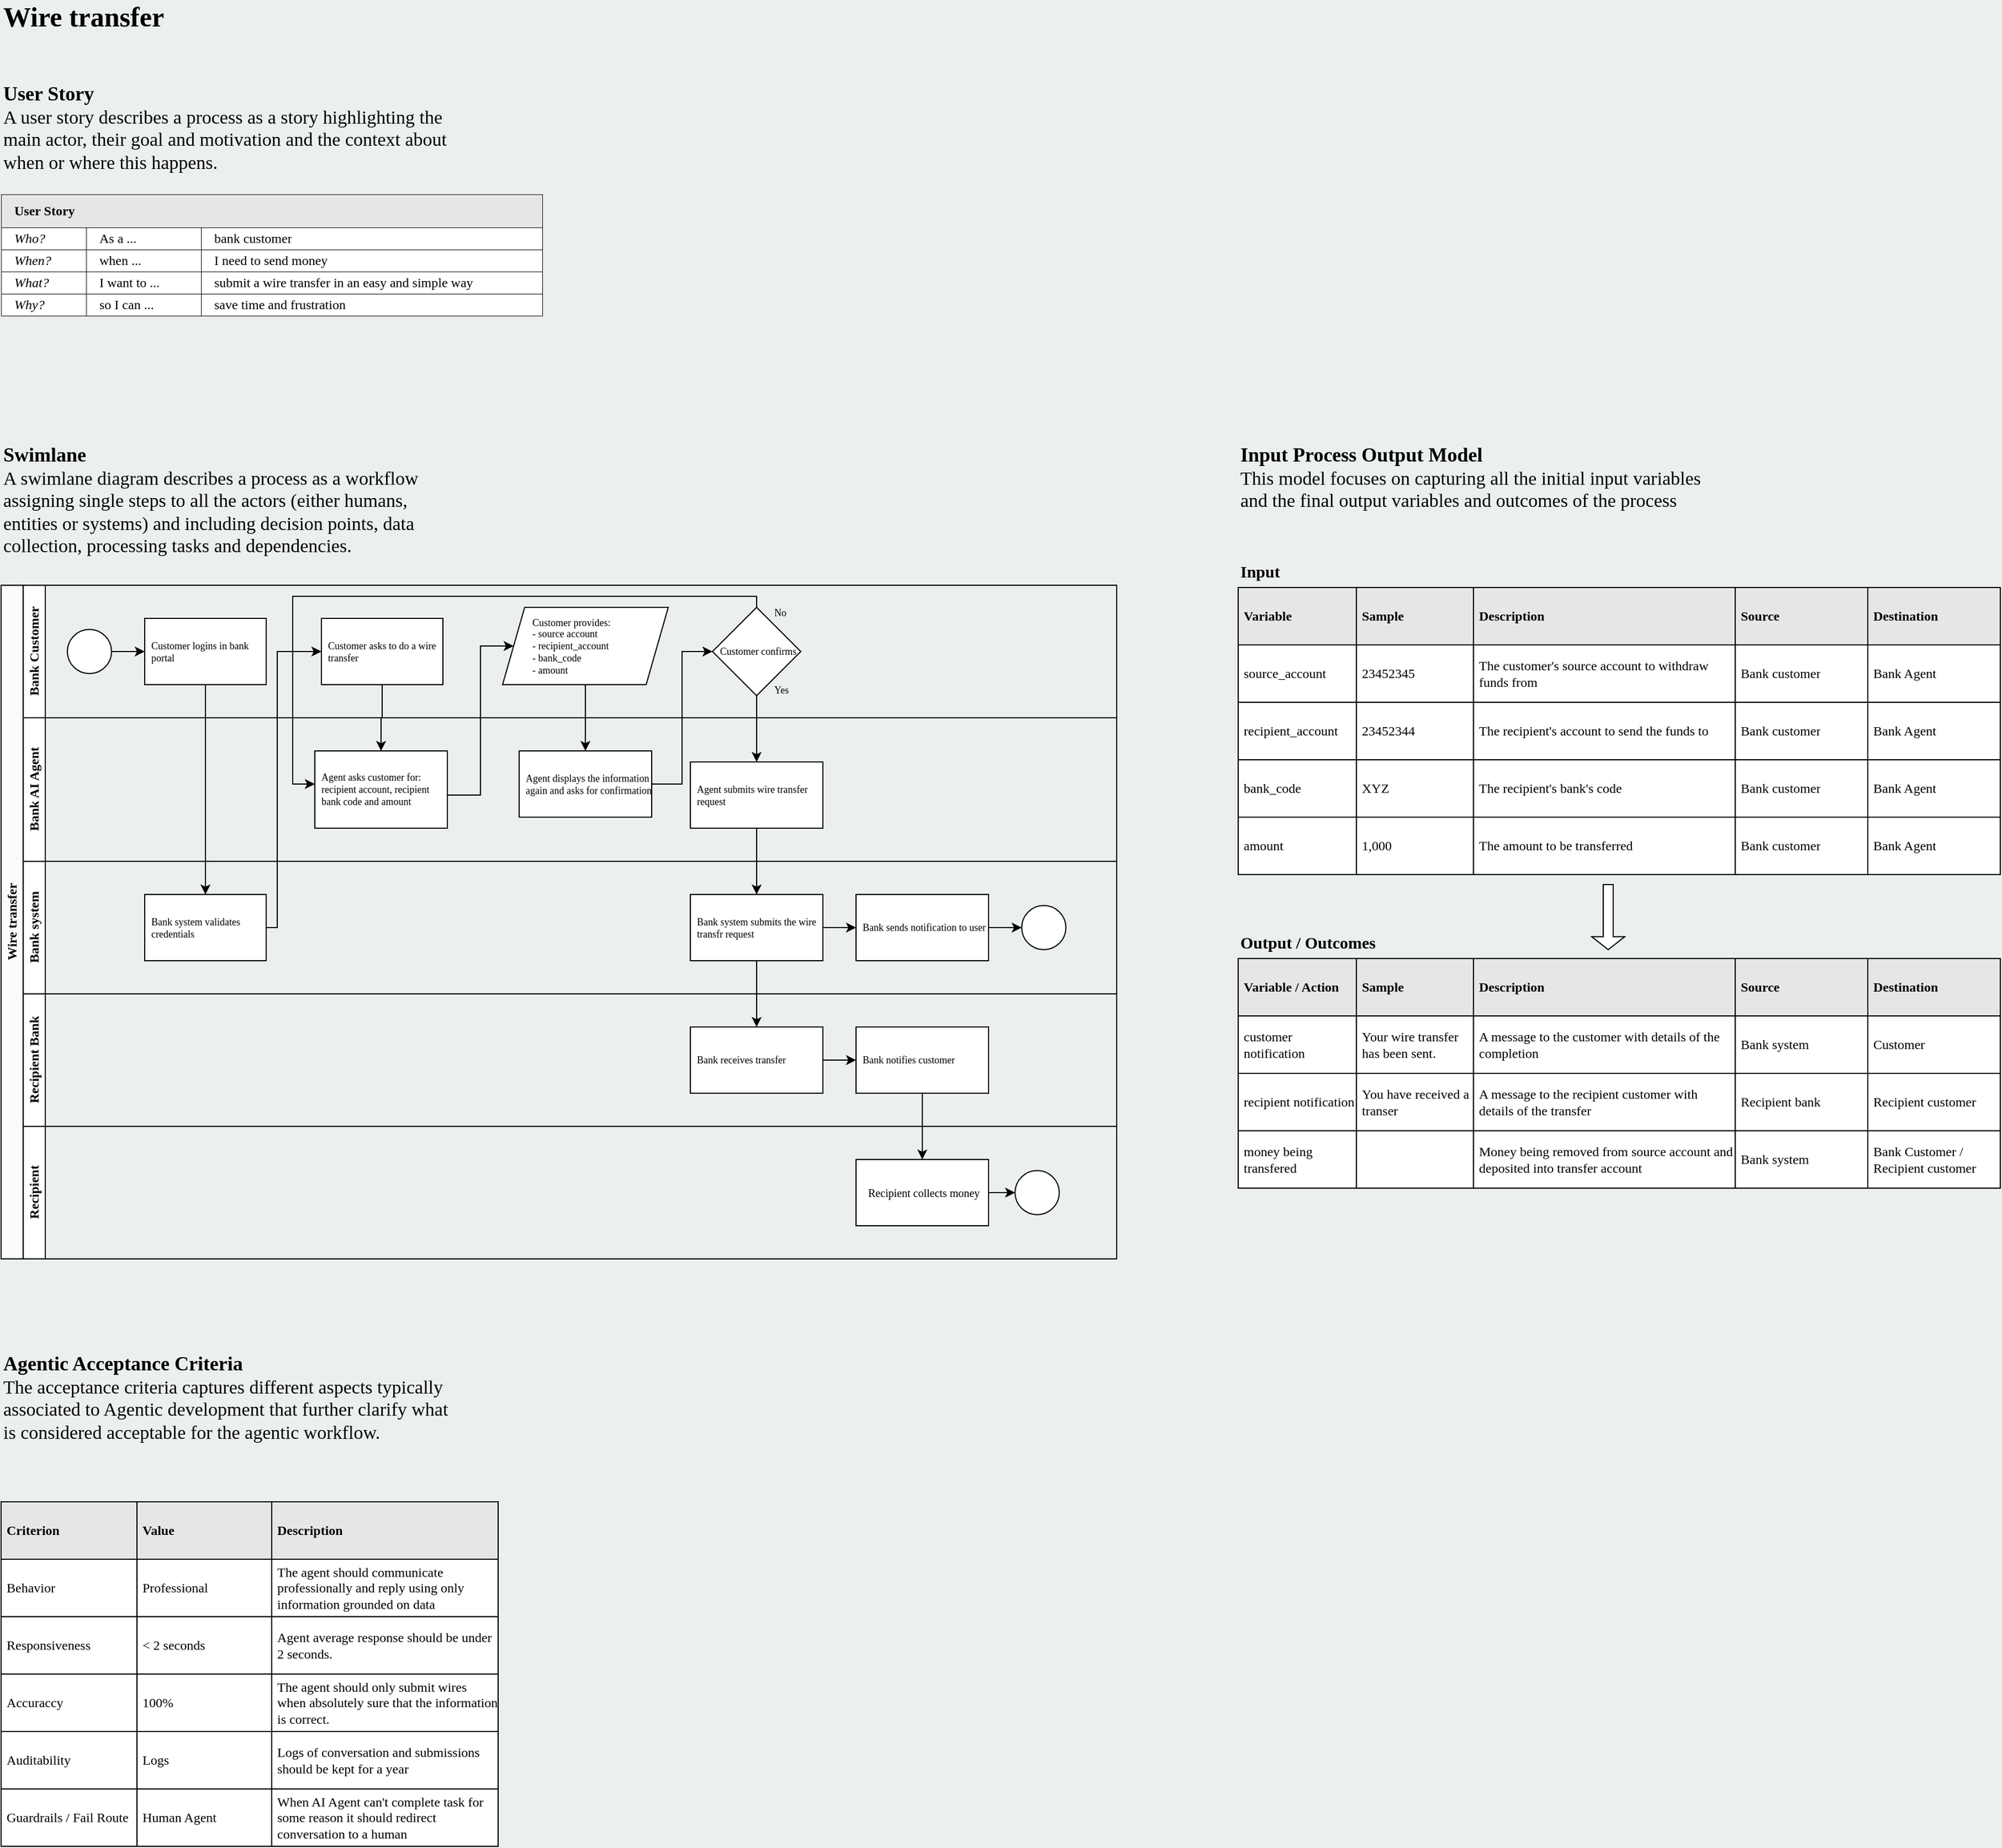 <mxfile version="28.2.0">
  <diagram id="prtHgNgQTEPvFCAcTncT" name="Page-1">
    <mxGraphModel dx="1720" dy="1098" grid="1" gridSize="10" guides="1" tooltips="1" connect="1" arrows="1" fold="1" page="1" pageScale="1" pageWidth="827" pageHeight="1169" background="light-dark(#ecefef, #121212)" math="0" shadow="0">
      <root>
        <mxCell id="0" />
        <mxCell id="1" parent="0" />
        <mxCell id="dNxyNK7c78bLwvsdeMH5-19" value="Wire transfer" style="swimlane;html=1;childLayout=stackLayout;resizeParent=1;resizeParentMax=0;horizontal=0;startSize=20;horizontalStack=0;fontFamily=IBM Plex Sans;fontSource=https%3A%2F%2Ffonts.googleapis.com%2Fcss%3Ffamily%3DIBM%2BPlex%2BSans;fillColor=light-dark(#fbfbfb, #272727);" parent="1" vertex="1">
          <mxGeometry x="50" y="579" width="1010" height="610" as="geometry" />
        </mxCell>
        <mxCell id="prQDkEr1eViR26II4pkI-5" value="Bank Customer" style="swimlane;html=1;startSize=20;horizontal=0;fontFamily=IBM Plex Sans;fontSource=https%3A%2F%2Ffonts.googleapis.com%2Fcss%3Ffamily%3DIBM%2BPlex%2BSans;fillColor=#FFFFFF;" parent="dNxyNK7c78bLwvsdeMH5-19" vertex="1">
          <mxGeometry x="20" width="990" height="120" as="geometry" />
        </mxCell>
        <mxCell id="prQDkEr1eViR26II4pkI-70" style="edgeStyle=orthogonalEdgeStyle;rounded=0;orthogonalLoop=1;jettySize=auto;html=1;" parent="prQDkEr1eViR26II4pkI-5" source="dNxyNK7c78bLwvsdeMH5-23" target="prQDkEr1eViR26II4pkI-68" edge="1">
          <mxGeometry relative="1" as="geometry" />
        </mxCell>
        <mxCell id="dNxyNK7c78bLwvsdeMH5-23" value="" style="ellipse;whiteSpace=wrap;html=1;fontFamily=IBM Plex Sans;fontSource=https%3A%2F%2Ffonts.googleapis.com%2Fcss%3Ffamily%3DIBM%2BPlex%2BSans;spacingRight=0;spacingLeft=4;" parent="prQDkEr1eViR26II4pkI-5" vertex="1">
          <mxGeometry x="40" y="40" width="40" height="40" as="geometry" />
        </mxCell>
        <mxCell id="dNxyNK7c78bLwvsdeMH5-24" value="Customer asks to do a wire transfer" style="rounded=0;whiteSpace=wrap;html=1;fontFamily=IBM Plex Sans;fontSize=9;fontColor=#000000;align=left;fontSource=https%3A%2F%2Ffonts.googleapis.com%2Fcss%3Ffamily%3DIBM%2BPlex%2BSans;spacingRight=0;spacingLeft=4;" parent="prQDkEr1eViR26II4pkI-5" vertex="1">
          <mxGeometry x="270" y="30" width="110" height="60" as="geometry" />
        </mxCell>
        <mxCell id="prQDkEr1eViR26II4pkI-15" value="Customer confirms" style="rhombus;whiteSpace=wrap;html=1;fontFamily=IBM Plex Sans;fontSource=https%3A%2F%2Ffonts.googleapis.com%2Fcss%3Ffamily%3DIBM%2BPlex%2BSans;fontSize=9;align=center;spacingRight=0;spacingLeft=3;" parent="prQDkEr1eViR26II4pkI-5" vertex="1">
          <mxGeometry x="624" y="20" width="80" height="80" as="geometry" />
        </mxCell>
        <mxCell id="prQDkEr1eViR26II4pkI-21" value="&lt;div style=&quot;margin-right: 0px; margin-top: 0px; padding-right: 0px; padding-left: 0px;&quot;&gt;Customer provides:&lt;br&gt;- source account&amp;nbsp;&lt;br&gt;- recipient_account&lt;br&gt;- bank_code&lt;br&gt;- amount&lt;/div&gt;" style="shape=parallelogram;perimeter=parallelogramPerimeter;whiteSpace=wrap;html=1;fixedSize=1;align=left;fontFamily=IBM Plex Sans;fontSource=https%3A%2F%2Ffonts.googleapis.com%2Fcss%3Ffamily%3DIBM%2BPlex%2BSans;fontSize=9;spacingRight=0;spacingLeft=25;" parent="prQDkEr1eViR26II4pkI-5" vertex="1">
          <mxGeometry x="434" y="20" width="150" height="70" as="geometry" />
        </mxCell>
        <mxCell id="prQDkEr1eViR26II4pkI-23" value="No" style="text;html=1;align=left;verticalAlign=middle;whiteSpace=wrap;rounded=0;fontFamily=IBM Plex Sans;fontSource=https%3A%2F%2Ffonts.googleapis.com%2Fcss%3Ffamily%3DIBM%2BPlex%2BSans;fontSize=9;spacingRight=0;spacingLeft=4;" parent="prQDkEr1eViR26II4pkI-5" vertex="1">
          <mxGeometry x="674" y="10" width="60" height="30" as="geometry" />
        </mxCell>
        <mxCell id="prQDkEr1eViR26II4pkI-24" value="Yes" style="text;html=1;align=left;verticalAlign=middle;whiteSpace=wrap;rounded=0;fontFamily=IBM Plex Sans;fontSource=https%3A%2F%2Ffonts.googleapis.com%2Fcss%3Ffamily%3DIBM%2BPlex%2BSans;fontSize=9;spacingRight=0;spacingLeft=4;" parent="prQDkEr1eViR26II4pkI-5" vertex="1">
          <mxGeometry x="674" y="80" width="60" height="30" as="geometry" />
        </mxCell>
        <mxCell id="prQDkEr1eViR26II4pkI-68" value="Customer logins in bank portal" style="rounded=0;whiteSpace=wrap;html=1;fontFamily=IBM Plex Sans;fontSize=9;fontColor=#000000;align=left;fontSource=https%3A%2F%2Ffonts.googleapis.com%2Fcss%3Ffamily%3DIBM%2BPlex%2BSans;spacingRight=0;spacingLeft=4;" parent="prQDkEr1eViR26II4pkI-5" vertex="1">
          <mxGeometry x="110" y="30" width="110" height="60" as="geometry" />
        </mxCell>
        <mxCell id="dNxyNK7c78bLwvsdeMH5-20" value="Bank AI Agent" style="swimlane;html=1;startSize=20;horizontal=0;fontFamily=IBM Plex Sans;fontSource=https%3A%2F%2Ffonts.googleapis.com%2Fcss%3Ffamily%3DIBM%2BPlex%2BSans;" parent="dNxyNK7c78bLwvsdeMH5-19" vertex="1">
          <mxGeometry x="20" y="120" width="990" height="130" as="geometry" />
        </mxCell>
        <mxCell id="prQDkEr1eViR26II4pkI-6" value="Agent asks customer for: recipient account, recipient bank code and amount" style="rounded=0;whiteSpace=wrap;html=1;fontFamily=IBM Plex Sans;fontSource=https%3A%2F%2Ffonts.googleapis.com%2Fcss%3Ffamily%3DIBM%2BPlex%2BSans;fontSize=9;align=left;spacingRight=0;spacingLeft=4;" parent="dNxyNK7c78bLwvsdeMH5-20" vertex="1">
          <mxGeometry x="264" y="30" width="120" height="70" as="geometry" />
        </mxCell>
        <mxCell id="prQDkEr1eViR26II4pkI-12" value="Agent displays the information again and asks for confirmation" style="rounded=0;whiteSpace=wrap;html=1;fontFamily=IBM Plex Sans;fontSource=https%3A%2F%2Ffonts.googleapis.com%2Fcss%3Ffamily%3DIBM%2BPlex%2BSans;fontSize=9;align=left;spacingRight=0;spacingLeft=4;" parent="dNxyNK7c78bLwvsdeMH5-20" vertex="1">
          <mxGeometry x="449" y="30" width="120" height="60" as="geometry" />
        </mxCell>
        <mxCell id="prQDkEr1eViR26II4pkI-17" value="Agent submits wire transfer request" style="rounded=0;whiteSpace=wrap;html=1;fontFamily=IBM Plex Sans;fontSource=https%3A%2F%2Ffonts.googleapis.com%2Fcss%3Ffamily%3DIBM%2BPlex%2BSans;fontSize=9;align=left;spacingRight=0;spacingLeft=4;" parent="dNxyNK7c78bLwvsdeMH5-20" vertex="1">
          <mxGeometry x="604" y="40" width="120" height="60" as="geometry" />
        </mxCell>
        <mxCell id="dNxyNK7c78bLwvsdeMH5-21" value="Bank system" style="swimlane;html=1;startSize=20;horizontal=0;fontFamily=IBM Plex Sans;fontSource=https%3A%2F%2Ffonts.googleapis.com%2Fcss%3Ffamily%3DIBM%2BPlex%2BSans;" parent="dNxyNK7c78bLwvsdeMH5-19" vertex="1">
          <mxGeometry x="20" y="250" width="990" height="120" as="geometry" />
        </mxCell>
        <mxCell id="prQDkEr1eViR26II4pkI-61" style="edgeStyle=orthogonalEdgeStyle;rounded=0;orthogonalLoop=1;jettySize=auto;html=1;entryX=0;entryY=0.5;entryDx=0;entryDy=0;" parent="dNxyNK7c78bLwvsdeMH5-21" source="prQDkEr1eViR26II4pkI-18" target="prQDkEr1eViR26II4pkI-60" edge="1">
          <mxGeometry relative="1" as="geometry" />
        </mxCell>
        <mxCell id="prQDkEr1eViR26II4pkI-18" value="Bank system submits the wire transfr request" style="rounded=0;whiteSpace=wrap;html=1;fontFamily=IBM Plex Sans;fontSource=https%3A%2F%2Ffonts.googleapis.com%2Fcss%3Ffamily%3DIBM%2BPlex%2BSans;fontSize=9;align=left;spacingRight=0;spacingLeft=4;" parent="dNxyNK7c78bLwvsdeMH5-21" vertex="1">
          <mxGeometry x="604" y="30" width="120" height="60" as="geometry" />
        </mxCell>
        <mxCell id="prQDkEr1eViR26II4pkI-67" style="edgeStyle=orthogonalEdgeStyle;rounded=0;orthogonalLoop=1;jettySize=auto;html=1;" parent="dNxyNK7c78bLwvsdeMH5-21" source="prQDkEr1eViR26II4pkI-60" target="prQDkEr1eViR26II4pkI-66" edge="1">
          <mxGeometry relative="1" as="geometry" />
        </mxCell>
        <mxCell id="prQDkEr1eViR26II4pkI-60" value="Bank sends notification to user" style="rounded=0;whiteSpace=wrap;html=1;fontFamily=IBM Plex Sans;fontSource=https%3A%2F%2Ffonts.googleapis.com%2Fcss%3Ffamily%3DIBM%2BPlex%2BSans;fontSize=9;align=left;spacingRight=0;spacingLeft=4;" parent="dNxyNK7c78bLwvsdeMH5-21" vertex="1">
          <mxGeometry x="754" y="30" width="120" height="60" as="geometry" />
        </mxCell>
        <mxCell id="prQDkEr1eViR26II4pkI-66" value="" style="ellipse;whiteSpace=wrap;html=1;fontFamily=IBM Plex Sans;fontSource=https%3A%2F%2Ffonts.googleapis.com%2Fcss%3Ffamily%3DIBM%2BPlex%2BSans;spacingRight=0;spacingLeft=4;" parent="dNxyNK7c78bLwvsdeMH5-21" vertex="1">
          <mxGeometry x="904" y="40" width="40" height="40" as="geometry" />
        </mxCell>
        <mxCell id="prQDkEr1eViR26II4pkI-69" value="Bank system validates credentials" style="rounded=0;whiteSpace=wrap;html=1;fontFamily=IBM Plex Sans;fontSize=9;fontColor=#000000;align=left;fontSource=https%3A%2F%2Ffonts.googleapis.com%2Fcss%3Ffamily%3DIBM%2BPlex%2BSans;spacingRight=0;spacingLeft=4;" parent="dNxyNK7c78bLwvsdeMH5-21" vertex="1">
          <mxGeometry x="110" y="30" width="110" height="60" as="geometry" />
        </mxCell>
        <mxCell id="prQDkEr1eViR26II4pkI-28" value="Recipient Bank" style="swimlane;html=1;startSize=20;horizontal=0;fontFamily=IBM Plex Sans;fontSource=https%3A%2F%2Ffonts.googleapis.com%2Fcss%3Ffamily%3DIBM%2BPlex%2BSans;" parent="dNxyNK7c78bLwvsdeMH5-19" vertex="1">
          <mxGeometry x="20" y="370" width="990" height="120" as="geometry" />
        </mxCell>
        <mxCell id="prQDkEr1eViR26II4pkI-62" style="edgeStyle=orthogonalEdgeStyle;rounded=0;orthogonalLoop=1;jettySize=auto;html=1;" parent="prQDkEr1eViR26II4pkI-28" source="prQDkEr1eViR26II4pkI-30" target="prQDkEr1eViR26II4pkI-59" edge="1">
          <mxGeometry relative="1" as="geometry" />
        </mxCell>
        <mxCell id="prQDkEr1eViR26II4pkI-30" value="Bank receives transfer" style="rounded=0;whiteSpace=wrap;html=1;fontFamily=IBM Plex Sans;fontSource=https%3A%2F%2Ffonts.googleapis.com%2Fcss%3Ffamily%3DIBM%2BPlex%2BSans;fontSize=9;align=left;spacingRight=0;spacingLeft=4;" parent="prQDkEr1eViR26II4pkI-28" vertex="1">
          <mxGeometry x="604" y="30" width="120" height="60" as="geometry" />
        </mxCell>
        <mxCell id="prQDkEr1eViR26II4pkI-59" value="Bank notifies customer" style="rounded=0;whiteSpace=wrap;html=1;fontFamily=IBM Plex Sans;fontSource=https%3A%2F%2Ffonts.googleapis.com%2Fcss%3Ffamily%3DIBM%2BPlex%2BSans;fontSize=9;align=left;spacingRight=0;spacingLeft=4;" parent="prQDkEr1eViR26II4pkI-28" vertex="1">
          <mxGeometry x="754" y="30" width="120" height="60" as="geometry" />
        </mxCell>
        <mxCell id="prQDkEr1eViR26II4pkI-31" value="Recipient" style="swimlane;html=1;startSize=20;horizontal=0;fontFamily=IBM Plex Sans;fontSource=https%3A%2F%2Ffonts.googleapis.com%2Fcss%3Ffamily%3DIBM%2BPlex%2BSans;" parent="dNxyNK7c78bLwvsdeMH5-19" vertex="1">
          <mxGeometry x="20" y="490" width="990" height="120" as="geometry" />
        </mxCell>
        <mxCell id="prQDkEr1eViR26II4pkI-57" value="" style="ellipse;whiteSpace=wrap;html=1;fontFamily=IBM Plex Sans;fontSource=https%3A%2F%2Ffonts.googleapis.com%2Fcss%3Ffamily%3DIBM%2BPlex%2BSans;spacingRight=0;spacingLeft=4;" parent="prQDkEr1eViR26II4pkI-31" vertex="1">
          <mxGeometry x="898" y="40" width="40" height="40" as="geometry" />
        </mxCell>
        <mxCell id="prQDkEr1eViR26II4pkI-65" style="edgeStyle=orthogonalEdgeStyle;rounded=0;orthogonalLoop=1;jettySize=auto;html=1;exitX=1;exitY=0.5;exitDx=0;exitDy=0;entryX=0;entryY=0.5;entryDx=0;entryDy=0;" parent="prQDkEr1eViR26II4pkI-31" source="prQDkEr1eViR26II4pkI-63" target="prQDkEr1eViR26II4pkI-57" edge="1">
          <mxGeometry relative="1" as="geometry" />
        </mxCell>
        <mxCell id="prQDkEr1eViR26II4pkI-63" value="Recipient collects money" style="rounded=0;whiteSpace=wrap;html=1;fontFamily=IBM Plex Sans;fontSource=https%3A%2F%2Ffonts.googleapis.com%2Fcss%3Ffamily%3DIBM%2BPlex%2BSans;fontSize=10;spacingLeft=3;" parent="prQDkEr1eViR26II4pkI-31" vertex="1">
          <mxGeometry x="754" y="30" width="120" height="60" as="geometry" />
        </mxCell>
        <mxCell id="prQDkEr1eViR26II4pkI-10" style="edgeStyle=orthogonalEdgeStyle;rounded=0;orthogonalLoop=1;jettySize=auto;html=1;exitX=0.5;exitY=1;exitDx=0;exitDy=0;entryX=0.5;entryY=0;entryDx=0;entryDy=0;fontFamily=IBM Plex Sans;fontSource=https%3A%2F%2Ffonts.googleapis.com%2Fcss%3Ffamily%3DIBM%2BPlex%2BSans;fontSize=9;align=left;spacingRight=0;spacingLeft=4;" parent="dNxyNK7c78bLwvsdeMH5-19" source="dNxyNK7c78bLwvsdeMH5-24" target="prQDkEr1eViR26II4pkI-6" edge="1">
          <mxGeometry relative="1" as="geometry" />
        </mxCell>
        <mxCell id="prQDkEr1eViR26II4pkI-16" style="edgeStyle=orthogonalEdgeStyle;rounded=0;orthogonalLoop=1;jettySize=auto;html=1;entryX=0;entryY=0.5;entryDx=0;entryDy=0;fontFamily=IBM Plex Sans;fontSource=https%3A%2F%2Ffonts.googleapis.com%2Fcss%3Ffamily%3DIBM%2BPlex%2BSans;fontSize=9;align=left;spacingRight=0;spacingLeft=4;" parent="dNxyNK7c78bLwvsdeMH5-19" source="prQDkEr1eViR26II4pkI-12" target="prQDkEr1eViR26II4pkI-15" edge="1">
          <mxGeometry relative="1" as="geometry" />
        </mxCell>
        <mxCell id="prQDkEr1eViR26II4pkI-20" style="edgeStyle=orthogonalEdgeStyle;rounded=0;orthogonalLoop=1;jettySize=auto;html=1;fontFamily=IBM Plex Sans;fontSource=https%3A%2F%2Ffonts.googleapis.com%2Fcss%3Ffamily%3DIBM%2BPlex%2BSans;fontSize=9;align=left;spacingRight=0;spacingLeft=4;" parent="dNxyNK7c78bLwvsdeMH5-19" source="prQDkEr1eViR26II4pkI-15" edge="1">
          <mxGeometry relative="1" as="geometry">
            <mxPoint x="284" y="180" as="targetPoint" />
            <Array as="points">
              <mxPoint x="684" y="10" />
              <mxPoint x="264" y="10" />
              <mxPoint x="264" y="180" />
              <mxPoint x="284" y="180" />
            </Array>
          </mxGeometry>
        </mxCell>
        <mxCell id="prQDkEr1eViR26II4pkI-22" style="edgeStyle=orthogonalEdgeStyle;rounded=0;orthogonalLoop=1;jettySize=auto;html=1;entryX=0;entryY=0.5;entryDx=0;entryDy=0;fontFamily=IBM Plex Sans;fontSource=https%3A%2F%2Ffonts.googleapis.com%2Fcss%3Ffamily%3DIBM%2BPlex%2BSans;fontSize=9;align=left;spacingRight=0;spacingLeft=4;" parent="dNxyNK7c78bLwvsdeMH5-19" source="prQDkEr1eViR26II4pkI-6" target="prQDkEr1eViR26II4pkI-21" edge="1">
          <mxGeometry relative="1" as="geometry">
            <Array as="points">
              <mxPoint x="434" y="190" />
              <mxPoint x="434" y="55" />
            </Array>
          </mxGeometry>
        </mxCell>
        <mxCell id="prQDkEr1eViR26II4pkI-25" style="edgeStyle=orthogonalEdgeStyle;rounded=0;orthogonalLoop=1;jettySize=auto;html=1;entryX=0.5;entryY=0;entryDx=0;entryDy=0;fontFamily=IBM Plex Sans;fontSource=https%3A%2F%2Ffonts.googleapis.com%2Fcss%3Ffamily%3DIBM%2BPlex%2BSans;fontSize=9;align=left;spacingRight=0;spacingLeft=4;" parent="dNxyNK7c78bLwvsdeMH5-19" source="prQDkEr1eViR26II4pkI-15" target="prQDkEr1eViR26II4pkI-17" edge="1">
          <mxGeometry relative="1" as="geometry" />
        </mxCell>
        <mxCell id="prQDkEr1eViR26II4pkI-26" style="edgeStyle=orthogonalEdgeStyle;rounded=0;orthogonalLoop=1;jettySize=auto;html=1;entryX=0.5;entryY=0;entryDx=0;entryDy=0;fontFamily=IBM Plex Sans;fontSource=https%3A%2F%2Ffonts.googleapis.com%2Fcss%3Ffamily%3DIBM%2BPlex%2BSans;fontSize=9;align=left;spacingRight=0;spacingLeft=4;" parent="dNxyNK7c78bLwvsdeMH5-19" source="prQDkEr1eViR26II4pkI-17" target="prQDkEr1eViR26II4pkI-18" edge="1">
          <mxGeometry relative="1" as="geometry" />
        </mxCell>
        <mxCell id="prQDkEr1eViR26II4pkI-27" style="edgeStyle=orthogonalEdgeStyle;rounded=0;orthogonalLoop=1;jettySize=auto;html=1;entryX=0.5;entryY=0;entryDx=0;entryDy=0;fontFamily=IBM Plex Sans;fontSource=https%3A%2F%2Ffonts.googleapis.com%2Fcss%3Ffamily%3DIBM%2BPlex%2BSans;fontSize=9;align=left;spacingRight=0;spacingLeft=4;" parent="dNxyNK7c78bLwvsdeMH5-19" source="prQDkEr1eViR26II4pkI-21" target="prQDkEr1eViR26II4pkI-12" edge="1">
          <mxGeometry relative="1" as="geometry" />
        </mxCell>
        <mxCell id="prQDkEr1eViR26II4pkI-58" style="edgeStyle=orthogonalEdgeStyle;rounded=0;orthogonalLoop=1;jettySize=auto;html=1;entryX=0.5;entryY=0;entryDx=0;entryDy=0;" parent="dNxyNK7c78bLwvsdeMH5-19" source="prQDkEr1eViR26II4pkI-18" target="prQDkEr1eViR26II4pkI-30" edge="1">
          <mxGeometry relative="1" as="geometry" />
        </mxCell>
        <mxCell id="prQDkEr1eViR26II4pkI-64" style="edgeStyle=orthogonalEdgeStyle;rounded=0;orthogonalLoop=1;jettySize=auto;html=1;entryX=0.5;entryY=0;entryDx=0;entryDy=0;" parent="dNxyNK7c78bLwvsdeMH5-19" source="prQDkEr1eViR26II4pkI-59" target="prQDkEr1eViR26II4pkI-63" edge="1">
          <mxGeometry relative="1" as="geometry" />
        </mxCell>
        <mxCell id="prQDkEr1eViR26II4pkI-71" style="edgeStyle=orthogonalEdgeStyle;rounded=0;orthogonalLoop=1;jettySize=auto;html=1;entryX=0.5;entryY=0;entryDx=0;entryDy=0;" parent="dNxyNK7c78bLwvsdeMH5-19" source="prQDkEr1eViR26II4pkI-68" target="prQDkEr1eViR26II4pkI-69" edge="1">
          <mxGeometry relative="1" as="geometry" />
        </mxCell>
        <mxCell id="prQDkEr1eViR26II4pkI-73" style="edgeStyle=orthogonalEdgeStyle;rounded=0;orthogonalLoop=1;jettySize=auto;html=1;entryX=0;entryY=0.5;entryDx=0;entryDy=0;" parent="dNxyNK7c78bLwvsdeMH5-19" source="prQDkEr1eViR26II4pkI-69" target="dNxyNK7c78bLwvsdeMH5-24" edge="1">
          <mxGeometry relative="1" as="geometry">
            <Array as="points">
              <mxPoint x="250" y="310" />
              <mxPoint x="250" y="60" />
            </Array>
          </mxGeometry>
        </mxCell>
        <mxCell id="prQDkEr1eViR26II4pkI-74" value="&lt;div align=&quot;left&quot;&gt;Wire transfer&lt;/div&gt;" style="text;html=1;align=left;verticalAlign=middle;whiteSpace=wrap;rounded=0;fontFamily=IBM Plex Sans;fontSource=https%3A%2F%2Ffonts.googleapis.com%2Fcss%3Ffamily%3DIBM%2BPlex%2BSans;fontStyle=1;fontSize=25;" parent="1" vertex="1">
          <mxGeometry x="50" y="49" width="160" height="30" as="geometry" />
        </mxCell>
        <mxCell id="prQDkEr1eViR26II4pkI-75" value="" style="group;fontFamily=IBM Plex Sans;fontSource=https%3A%2F%2Ffonts.googleapis.com%2Fcss%3Ffamily%3DIBM%2BPlex%2BSans;" parent="1" vertex="1" connectable="0">
          <mxGeometry x="50" y="225" width="490" height="110" as="geometry" />
        </mxCell>
        <mxCell id="prQDkEr1eViR26II4pkI-76" value="&lt;div align=&quot;left&quot;&gt;User Story&lt;/div&gt;" style="rounded=0;whiteSpace=wrap;html=1;strokeWidth=0.5;align=left;spacingLeft=10;fillStyle=solid;gradientColor=none;fillColor=light-dark(#E6E6E6,#EDEDED);fontStyle=1;fontFamily=IBM Plex Sans;fontSource=https%3A%2F%2Ffonts.googleapis.com%2Fcss%3Ffamily%3DIBM%2BPlex%2BSans;" parent="prQDkEr1eViR26II4pkI-75" vertex="1">
          <mxGeometry width="490" height="30" as="geometry" />
        </mxCell>
        <mxCell id="prQDkEr1eViR26II4pkI-77" value="" style="shape=table;startSize=0;container=1;collapsible=0;childLayout=tableLayout;strokeWidth=0.5;fontFamily=IBM Plex Sans;fontSource=https%3A%2F%2Ffonts.googleapis.com%2Fcss%3Ffamily%3DIBM%2BPlex%2BSans;" parent="prQDkEr1eViR26II4pkI-75" vertex="1">
          <mxGeometry y="30" width="490" height="80" as="geometry" />
        </mxCell>
        <mxCell id="prQDkEr1eViR26II4pkI-78" value="" style="shape=tableRow;horizontal=0;startSize=0;swimlaneHead=0;swimlaneBody=0;strokeColor=inherit;top=0;left=0;bottom=0;right=0;collapsible=0;dropTarget=0;fillColor=none;points=[[0,0.5],[1,0.5]];portConstraint=eastwest;strokeWidth=0.5;fontFamily=IBM Plex Sans;fontSource=https%3A%2F%2Ffonts.googleapis.com%2Fcss%3Ffamily%3DIBM%2BPlex%2BSans;" parent="prQDkEr1eViR26II4pkI-77" vertex="1">
          <mxGeometry width="490" height="20" as="geometry" />
        </mxCell>
        <mxCell id="prQDkEr1eViR26II4pkI-79" value="Who?&amp;nbsp;" style="shape=partialRectangle;html=1;whiteSpace=wrap;connectable=0;strokeColor=inherit;overflow=hidden;fillColor=none;top=0;left=0;bottom=0;right=0;pointerEvents=1;align=left;spacingLeft=10;strokeWidth=0.5;fontFamily=IBM Plex Sans;fontSource=https%3A%2F%2Ffonts.googleapis.com%2Fcss%3Ffamily%3DIBM%2BPlex%2BSans;fontStyle=2" parent="prQDkEr1eViR26II4pkI-78" vertex="1">
          <mxGeometry width="77" height="20" as="geometry">
            <mxRectangle width="77" height="20" as="alternateBounds" />
          </mxGeometry>
        </mxCell>
        <mxCell id="prQDkEr1eViR26II4pkI-80" value="As a ..." style="shape=partialRectangle;html=1;whiteSpace=wrap;connectable=0;strokeColor=inherit;overflow=hidden;fillColor=none;top=0;left=0;bottom=0;right=0;pointerEvents=1;align=left;spacingLeft=10;strokeWidth=0.5;fontFamily=IBM Plex Sans;fontSource=https%3A%2F%2Ffonts.googleapis.com%2Fcss%3Ffamily%3DIBM%2BPlex%2BSans;" parent="prQDkEr1eViR26II4pkI-78" vertex="1">
          <mxGeometry x="77" width="104" height="20" as="geometry">
            <mxRectangle width="104" height="20" as="alternateBounds" />
          </mxGeometry>
        </mxCell>
        <mxCell id="prQDkEr1eViR26II4pkI-81" value="bank customer" style="shape=partialRectangle;html=1;whiteSpace=wrap;connectable=0;strokeColor=inherit;overflow=hidden;fillColor=none;top=0;left=0;bottom=0;right=0;pointerEvents=1;align=left;spacingLeft=10;strokeWidth=0.5;fontFamily=IBM Plex Sans;fontSource=https%3A%2F%2Ffonts.googleapis.com%2Fcss%3Ffamily%3DIBM%2BPlex%2BSans;" parent="prQDkEr1eViR26II4pkI-78" vertex="1">
          <mxGeometry x="181" width="309" height="20" as="geometry">
            <mxRectangle width="309" height="20" as="alternateBounds" />
          </mxGeometry>
        </mxCell>
        <mxCell id="prQDkEr1eViR26II4pkI-82" value="" style="shape=tableRow;horizontal=0;startSize=0;swimlaneHead=0;swimlaneBody=0;strokeColor=inherit;top=0;left=0;bottom=0;right=0;collapsible=0;dropTarget=0;fillColor=none;points=[[0,0.5],[1,0.5]];portConstraint=eastwest;strokeWidth=0.5;fontFamily=IBM Plex Sans;fontSource=https%3A%2F%2Ffonts.googleapis.com%2Fcss%3Ffamily%3DIBM%2BPlex%2BSans;" parent="prQDkEr1eViR26II4pkI-77" vertex="1">
          <mxGeometry y="20" width="490" height="20" as="geometry" />
        </mxCell>
        <mxCell id="prQDkEr1eViR26II4pkI-83" value="&lt;i&gt;When?&amp;nbsp;&lt;/i&gt;" style="shape=partialRectangle;html=1;whiteSpace=wrap;connectable=0;strokeColor=inherit;overflow=hidden;fillColor=none;top=0;left=0;bottom=0;right=0;pointerEvents=1;align=left;spacingLeft=10;strokeWidth=0.5;fontFamily=IBM Plex Sans;fontSource=https%3A%2F%2Ffonts.googleapis.com%2Fcss%3Ffamily%3DIBM%2BPlex%2BSans;" parent="prQDkEr1eViR26II4pkI-82" vertex="1">
          <mxGeometry width="77" height="20" as="geometry">
            <mxRectangle width="77" height="20" as="alternateBounds" />
          </mxGeometry>
        </mxCell>
        <mxCell id="prQDkEr1eViR26II4pkI-84" value="when ..." style="shape=partialRectangle;html=1;whiteSpace=wrap;connectable=0;strokeColor=inherit;overflow=hidden;fillColor=none;top=0;left=0;bottom=0;right=0;pointerEvents=1;align=left;spacingLeft=10;strokeWidth=0.5;fontFamily=IBM Plex Sans;fontSource=https%3A%2F%2Ffonts.googleapis.com%2Fcss%3Ffamily%3DIBM%2BPlex%2BSans;" parent="prQDkEr1eViR26II4pkI-82" vertex="1">
          <mxGeometry x="77" width="104" height="20" as="geometry">
            <mxRectangle width="104" height="20" as="alternateBounds" />
          </mxGeometry>
        </mxCell>
        <mxCell id="prQDkEr1eViR26II4pkI-85" value="I need to send money" style="shape=partialRectangle;html=1;whiteSpace=wrap;connectable=0;strokeColor=inherit;overflow=hidden;fillColor=none;top=0;left=0;bottom=0;right=0;pointerEvents=1;align=left;spacingLeft=10;strokeWidth=0.5;fontFamily=IBM Plex Sans;fontSource=https%3A%2F%2Ffonts.googleapis.com%2Fcss%3Ffamily%3DIBM%2BPlex%2BSans;" parent="prQDkEr1eViR26II4pkI-82" vertex="1">
          <mxGeometry x="181" width="309" height="20" as="geometry">
            <mxRectangle width="309" height="20" as="alternateBounds" />
          </mxGeometry>
        </mxCell>
        <mxCell id="prQDkEr1eViR26II4pkI-86" value="" style="shape=tableRow;horizontal=0;startSize=0;swimlaneHead=0;swimlaneBody=0;strokeColor=inherit;top=0;left=0;bottom=0;right=0;collapsible=0;dropTarget=0;fillColor=none;points=[[0,0.5],[1,0.5]];portConstraint=eastwest;strokeWidth=0.5;fontFamily=IBM Plex Sans;fontSource=https%3A%2F%2Ffonts.googleapis.com%2Fcss%3Ffamily%3DIBM%2BPlex%2BSans;" parent="prQDkEr1eViR26II4pkI-77" vertex="1">
          <mxGeometry y="40" width="490" height="20" as="geometry" />
        </mxCell>
        <mxCell id="prQDkEr1eViR26II4pkI-87" value="&lt;div&gt;What?&amp;nbsp;&lt;/div&gt;&lt;div&gt;&lt;br&gt;&lt;/div&gt;" style="shape=partialRectangle;html=1;whiteSpace=wrap;connectable=0;strokeColor=inherit;overflow=hidden;fillColor=none;top=0;left=0;bottom=0;right=0;pointerEvents=1;align=left;spacingLeft=10;strokeWidth=0.5;fontFamily=IBM Plex Sans;fontSource=https%3A%2F%2Ffonts.googleapis.com%2Fcss%3Ffamily%3DIBM%2BPlex%2BSans;fontStyle=2" parent="prQDkEr1eViR26II4pkI-86" vertex="1">
          <mxGeometry width="77" height="20" as="geometry">
            <mxRectangle width="77" height="20" as="alternateBounds" />
          </mxGeometry>
        </mxCell>
        <mxCell id="prQDkEr1eViR26II4pkI-88" value="I want to ..." style="shape=partialRectangle;html=1;whiteSpace=wrap;connectable=0;strokeColor=inherit;overflow=hidden;fillColor=none;top=0;left=0;bottom=0;right=0;pointerEvents=1;align=left;spacingLeft=10;strokeWidth=0.5;fontFamily=IBM Plex Sans;fontSource=https%3A%2F%2Ffonts.googleapis.com%2Fcss%3Ffamily%3DIBM%2BPlex%2BSans;" parent="prQDkEr1eViR26II4pkI-86" vertex="1">
          <mxGeometry x="77" width="104" height="20" as="geometry">
            <mxRectangle width="104" height="20" as="alternateBounds" />
          </mxGeometry>
        </mxCell>
        <mxCell id="prQDkEr1eViR26II4pkI-89" value="submit a wire transfer in an easy and simple way" style="shape=partialRectangle;html=1;whiteSpace=wrap;connectable=0;strokeColor=inherit;overflow=hidden;fillColor=none;top=0;left=0;bottom=0;right=0;pointerEvents=1;align=left;spacingLeft=10;strokeWidth=0.5;fontFamily=IBM Plex Sans;fontSource=https%3A%2F%2Ffonts.googleapis.com%2Fcss%3Ffamily%3DIBM%2BPlex%2BSans;" parent="prQDkEr1eViR26II4pkI-86" vertex="1">
          <mxGeometry x="181" width="309" height="20" as="geometry">
            <mxRectangle width="309" height="20" as="alternateBounds" />
          </mxGeometry>
        </mxCell>
        <mxCell id="prQDkEr1eViR26II4pkI-90" value="" style="shape=tableRow;horizontal=0;startSize=0;swimlaneHead=0;swimlaneBody=0;strokeColor=inherit;top=0;left=0;bottom=0;right=0;collapsible=0;dropTarget=0;fillColor=none;points=[[0,0.5],[1,0.5]];portConstraint=eastwest;strokeWidth=0.5;fontFamily=IBM Plex Sans;fontSource=https%3A%2F%2Ffonts.googleapis.com%2Fcss%3Ffamily%3DIBM%2BPlex%2BSans;" parent="prQDkEr1eViR26II4pkI-77" vertex="1">
          <mxGeometry y="60" width="490" height="20" as="geometry" />
        </mxCell>
        <mxCell id="prQDkEr1eViR26II4pkI-91" value="Why?&amp;nbsp;" style="shape=partialRectangle;html=1;whiteSpace=wrap;connectable=0;strokeColor=inherit;overflow=hidden;fillColor=none;top=0;left=0;bottom=0;right=0;pointerEvents=1;align=left;spacingLeft=10;strokeWidth=0.5;fontFamily=IBM Plex Sans;fontSource=https%3A%2F%2Ffonts.googleapis.com%2Fcss%3Ffamily%3DIBM%2BPlex%2BSans;fontStyle=2" parent="prQDkEr1eViR26II4pkI-90" vertex="1">
          <mxGeometry width="77" height="20" as="geometry">
            <mxRectangle width="77" height="20" as="alternateBounds" />
          </mxGeometry>
        </mxCell>
        <mxCell id="prQDkEr1eViR26II4pkI-92" value="so I can ..." style="shape=partialRectangle;html=1;whiteSpace=wrap;connectable=0;strokeColor=inherit;overflow=hidden;fillColor=none;top=0;left=0;bottom=0;right=0;pointerEvents=1;align=left;spacingLeft=10;strokeWidth=0.5;fontFamily=IBM Plex Sans;fontSource=https%3A%2F%2Ffonts.googleapis.com%2Fcss%3Ffamily%3DIBM%2BPlex%2BSans;" parent="prQDkEr1eViR26II4pkI-90" vertex="1">
          <mxGeometry x="77" width="104" height="20" as="geometry">
            <mxRectangle width="104" height="20" as="alternateBounds" />
          </mxGeometry>
        </mxCell>
        <mxCell id="prQDkEr1eViR26II4pkI-93" value="save time and frustration" style="shape=partialRectangle;html=1;whiteSpace=wrap;connectable=0;strokeColor=inherit;overflow=hidden;fillColor=none;top=0;left=0;bottom=0;right=0;pointerEvents=1;align=left;spacingLeft=10;strokeWidth=0.5;fontFamily=IBM Plex Sans;fontSource=https%3A%2F%2Ffonts.googleapis.com%2Fcss%3Ffamily%3DIBM%2BPlex%2BSans;" parent="prQDkEr1eViR26II4pkI-90" vertex="1">
          <mxGeometry x="181" width="309" height="20" as="geometry">
            <mxRectangle width="309" height="20" as="alternateBounds" />
          </mxGeometry>
        </mxCell>
        <mxCell id="prQDkEr1eViR26II4pkI-96" value="User Story" style="text;html=1;align=left;verticalAlign=middle;whiteSpace=wrap;rounded=0;fontFamily=IBM Plex Sans;fontSource=https%3A%2F%2Ffonts.googleapis.com%2Fcss%3Ffamily%3DIBM%2BPlex%2BSans;fontStyle=1;fontSize=18;" parent="1" vertex="1">
          <mxGeometry x="50" y="119" width="160" height="30" as="geometry" />
        </mxCell>
        <mxCell id="prQDkEr1eViR26II4pkI-97" value="&lt;div&gt;A user story describes a process as a story highlighting the main actor, their goal and motivation and the context about when or where this happens.&amp;nbsp;&lt;/div&gt;" style="text;html=1;align=left;verticalAlign=top;whiteSpace=wrap;rounded=0;fontFamily=IBM Plex Sans;fontSource=https%3A%2F%2Ffonts.googleapis.com%2Fcss%3Ffamily%3DIBM%2BPlex%2BSans;fontStyle=0;fontSize=17;labelPosition=center;verticalLabelPosition=middle;" parent="1" vertex="1">
          <mxGeometry x="50" y="139" width="420" height="70" as="geometry" />
        </mxCell>
        <mxCell id="prQDkEr1eViR26II4pkI-98" value="Swimlane" style="text;html=1;align=left;verticalAlign=middle;whiteSpace=wrap;rounded=0;fontFamily=IBM Plex Sans;fontSource=https%3A%2F%2Ffonts.googleapis.com%2Fcss%3Ffamily%3DIBM%2BPlex%2BSans;fontStyle=1;fontSize=18;" parent="1" vertex="1">
          <mxGeometry x="50" y="446" width="160" height="30" as="geometry" />
        </mxCell>
        <mxCell id="prQDkEr1eViR26II4pkI-99" value="A swimlane diagram describes a process as a workflow assigning single steps to all the actors (either humans, entities or systems) and including decision points, data collection, processing tasks and dependencies." style="text;html=1;align=left;verticalAlign=top;whiteSpace=wrap;rounded=0;fontFamily=IBM Plex Sans;fontSource=https%3A%2F%2Ffonts.googleapis.com%2Fcss%3Ffamily%3DIBM%2BPlex%2BSans;fontStyle=0;fontSize=17;labelPosition=center;verticalLabelPosition=middle;" parent="1" vertex="1">
          <mxGeometry x="50" y="466" width="420" height="70" as="geometry" />
        </mxCell>
        <mxCell id="prQDkEr1eViR26II4pkI-100" value="Agentic Acceptance Criteria" style="text;html=1;align=left;verticalAlign=middle;whiteSpace=wrap;rounded=0;fontFamily=IBM Plex Sans;fontSource=https%3A%2F%2Ffonts.googleapis.com%2Fcss%3Ffamily%3DIBM%2BPlex%2BSans;fontStyle=1;fontSize=18;" parent="1" vertex="1">
          <mxGeometry x="50" y="1269" width="320" height="30" as="geometry" />
        </mxCell>
        <mxCell id="prQDkEr1eViR26II4pkI-101" value="The acceptance criteria captures different aspects typically associated to Agentic development that further clarify what is considered acceptable for the agentic workflow." style="text;html=1;align=left;verticalAlign=top;whiteSpace=wrap;rounded=0;fontFamily=IBM Plex Sans;fontSource=https%3A%2F%2Ffonts.googleapis.com%2Fcss%3Ffamily%3DIBM%2BPlex%2BSans;fontStyle=0;fontSize=17;labelPosition=center;verticalLabelPosition=middle;" parent="1" vertex="1">
          <mxGeometry x="50" y="1289" width="420" height="70" as="geometry" />
        </mxCell>
        <mxCell id="prQDkEr1eViR26II4pkI-102" value="" style="shape=table;startSize=0;container=1;collapsible=0;childLayout=tableLayout;align=left;strokeWidth=1;" parent="1" vertex="1">
          <mxGeometry x="50" y="1409" width="450" height="312" as="geometry" />
        </mxCell>
        <mxCell id="prQDkEr1eViR26II4pkI-103" value="" style="shape=tableRow;horizontal=0;startSize=0;swimlaneHead=0;swimlaneBody=0;strokeColor=inherit;top=0;left=0;bottom=0;right=0;collapsible=0;dropTarget=0;fillColor=none;points=[[0,0.5],[1,0.5]];portConstraint=eastwest;" parent="prQDkEr1eViR26II4pkI-102" vertex="1">
          <mxGeometry width="450" height="52" as="geometry" />
        </mxCell>
        <mxCell id="prQDkEr1eViR26II4pkI-104" value="Criterion" style="shape=partialRectangle;html=1;whiteSpace=wrap;connectable=0;strokeColor=inherit;overflow=hidden;fillColor=#E6E6E6;top=1;left=1;bottom=1;right=1;pointerEvents=1;fontFamily=IBM Plex Sans;fontSource=https%3A%2F%2Ffonts.googleapis.com%2Fcss%3Ffamily%3DIBM%2BPlex%2BSans;align=left;spacingLeft=3;fontStyle=1;labelBackgroundColor=none;strokeWidth=1;" parent="prQDkEr1eViR26II4pkI-103" vertex="1">
          <mxGeometry width="123" height="52" as="geometry">
            <mxRectangle width="123" height="52" as="alternateBounds" />
          </mxGeometry>
        </mxCell>
        <mxCell id="prQDkEr1eViR26II4pkI-105" value="Value" style="shape=partialRectangle;html=1;whiteSpace=wrap;connectable=0;strokeColor=inherit;overflow=hidden;fillColor=#E6E6E6;top=1;left=1;bottom=1;right=1;pointerEvents=1;fontFamily=IBM Plex Sans;fontSource=https%3A%2F%2Ffonts.googleapis.com%2Fcss%3Ffamily%3DIBM%2BPlex%2BSans;align=left;spacingLeft=3;fontStyle=1;labelBackgroundColor=none;" parent="prQDkEr1eViR26II4pkI-103" vertex="1">
          <mxGeometry x="123" width="122" height="52" as="geometry">
            <mxRectangle width="122" height="52" as="alternateBounds" />
          </mxGeometry>
        </mxCell>
        <mxCell id="prQDkEr1eViR26II4pkI-106" value="Description" style="shape=partialRectangle;html=1;whiteSpace=wrap;connectable=0;strokeColor=inherit;overflow=hidden;fillColor=#E6E6E6;top=1;left=1;bottom=1;right=1;pointerEvents=1;fontFamily=IBM Plex Sans;fontSource=https%3A%2F%2Ffonts.googleapis.com%2Fcss%3Ffamily%3DIBM%2BPlex%2BSans;align=left;spacingLeft=3;fontStyle=1;labelBackgroundColor=none;" parent="prQDkEr1eViR26II4pkI-103" vertex="1">
          <mxGeometry x="245" width="205" height="52" as="geometry">
            <mxRectangle width="205" height="52" as="alternateBounds" />
          </mxGeometry>
        </mxCell>
        <mxCell id="vnjUYWhQveKUGR-nhXfP-1" style="shape=tableRow;horizontal=0;startSize=0;swimlaneHead=0;swimlaneBody=0;strokeColor=inherit;top=0;left=0;bottom=0;right=0;collapsible=0;dropTarget=0;fillColor=none;points=[[0,0.5],[1,0.5]];portConstraint=eastwest;" vertex="1" parent="prQDkEr1eViR26II4pkI-102">
          <mxGeometry y="52" width="450" height="52" as="geometry" />
        </mxCell>
        <mxCell id="vnjUYWhQveKUGR-nhXfP-2" value="Behavior" style="shape=partialRectangle;html=1;whiteSpace=wrap;connectable=0;strokeColor=inherit;overflow=hidden;fillColor=none;top=0;left=0;bottom=0;right=0;pointerEvents=1;fontFamily=IBM Plex Sans;fontSource=https%3A%2F%2Ffonts.googleapis.com%2Fcss%3Ffamily%3DIBM%2BPlex%2BSans;align=left;spacingLeft=3;" vertex="1" parent="vnjUYWhQveKUGR-nhXfP-1">
          <mxGeometry width="123" height="52" as="geometry">
            <mxRectangle width="123" height="52" as="alternateBounds" />
          </mxGeometry>
        </mxCell>
        <mxCell id="vnjUYWhQveKUGR-nhXfP-3" value="Professional" style="shape=partialRectangle;html=1;whiteSpace=wrap;connectable=0;strokeColor=inherit;overflow=hidden;fillColor=none;top=0;left=0;bottom=0;right=0;pointerEvents=1;fontFamily=IBM Plex Sans;fontSource=https%3A%2F%2Ffonts.googleapis.com%2Fcss%3Ffamily%3DIBM%2BPlex%2BSans;align=left;spacingLeft=3;" vertex="1" parent="vnjUYWhQveKUGR-nhXfP-1">
          <mxGeometry x="123" width="122" height="52" as="geometry">
            <mxRectangle width="122" height="52" as="alternateBounds" />
          </mxGeometry>
        </mxCell>
        <mxCell id="vnjUYWhQveKUGR-nhXfP-4" value="The agent should communicate professionally and reply using only information grounded on data" style="shape=partialRectangle;html=1;whiteSpace=wrap;connectable=0;strokeColor=inherit;overflow=hidden;fillColor=none;top=0;left=0;bottom=0;right=0;pointerEvents=1;fontFamily=IBM Plex Sans;fontSource=https%3A%2F%2Ffonts.googleapis.com%2Fcss%3Ffamily%3DIBM%2BPlex%2BSans;align=left;spacingLeft=3;" vertex="1" parent="vnjUYWhQveKUGR-nhXfP-1">
          <mxGeometry x="245" width="205" height="52" as="geometry">
            <mxRectangle width="205" height="52" as="alternateBounds" />
          </mxGeometry>
        </mxCell>
        <mxCell id="vnjUYWhQveKUGR-nhXfP-5" style="shape=tableRow;horizontal=0;startSize=0;swimlaneHead=0;swimlaneBody=0;strokeColor=inherit;top=0;left=0;bottom=0;right=0;collapsible=0;dropTarget=0;fillColor=none;points=[[0,0.5],[1,0.5]];portConstraint=eastwest;" vertex="1" parent="prQDkEr1eViR26II4pkI-102">
          <mxGeometry y="104" width="450" height="52" as="geometry" />
        </mxCell>
        <mxCell id="vnjUYWhQveKUGR-nhXfP-6" value="Responsiveness" style="shape=partialRectangle;html=1;whiteSpace=wrap;connectable=0;strokeColor=inherit;overflow=hidden;fillColor=none;top=0;left=0;bottom=0;right=0;pointerEvents=1;fontFamily=IBM Plex Sans;fontSource=https%3A%2F%2Ffonts.googleapis.com%2Fcss%3Ffamily%3DIBM%2BPlex%2BSans;align=left;spacingLeft=3;" vertex="1" parent="vnjUYWhQveKUGR-nhXfP-5">
          <mxGeometry width="123" height="52" as="geometry">
            <mxRectangle width="123" height="52" as="alternateBounds" />
          </mxGeometry>
        </mxCell>
        <mxCell id="vnjUYWhQveKUGR-nhXfP-7" value="&amp;lt; 2 seconds" style="shape=partialRectangle;html=1;whiteSpace=wrap;connectable=0;strokeColor=inherit;overflow=hidden;fillColor=none;top=0;left=0;bottom=0;right=0;pointerEvents=1;fontFamily=IBM Plex Sans;fontSource=https%3A%2F%2Ffonts.googleapis.com%2Fcss%3Ffamily%3DIBM%2BPlex%2BSans;align=left;spacingLeft=3;" vertex="1" parent="vnjUYWhQveKUGR-nhXfP-5">
          <mxGeometry x="123" width="122" height="52" as="geometry">
            <mxRectangle width="122" height="52" as="alternateBounds" />
          </mxGeometry>
        </mxCell>
        <mxCell id="vnjUYWhQveKUGR-nhXfP-8" value="Agent average response should be under 2 seconds.&amp;nbsp;" style="shape=partialRectangle;html=1;whiteSpace=wrap;connectable=0;strokeColor=inherit;overflow=hidden;fillColor=none;top=0;left=0;bottom=0;right=0;pointerEvents=1;fontFamily=IBM Plex Sans;fontSource=https%3A%2F%2Ffonts.googleapis.com%2Fcss%3Ffamily%3DIBM%2BPlex%2BSans;align=left;spacingLeft=3;" vertex="1" parent="vnjUYWhQveKUGR-nhXfP-5">
          <mxGeometry x="245" width="205" height="52" as="geometry">
            <mxRectangle width="205" height="52" as="alternateBounds" />
          </mxGeometry>
        </mxCell>
        <mxCell id="prQDkEr1eViR26II4pkI-108" value="" style="shape=tableRow;horizontal=0;startSize=0;swimlaneHead=0;swimlaneBody=0;strokeColor=inherit;top=0;left=0;bottom=0;right=0;collapsible=0;dropTarget=0;fillColor=none;points=[[0,0.5],[1,0.5]];portConstraint=eastwest;" parent="prQDkEr1eViR26II4pkI-102" vertex="1">
          <mxGeometry y="156" width="450" height="52" as="geometry" />
        </mxCell>
        <mxCell id="prQDkEr1eViR26II4pkI-109" value="Accuraccy" style="shape=partialRectangle;html=1;whiteSpace=wrap;connectable=0;strokeColor=inherit;overflow=hidden;fillColor=none;top=0;left=0;bottom=0;right=0;pointerEvents=1;fontFamily=IBM Plex Sans;fontSource=https%3A%2F%2Ffonts.googleapis.com%2Fcss%3Ffamily%3DIBM%2BPlex%2BSans;align=left;spacingLeft=3;" parent="prQDkEr1eViR26II4pkI-108" vertex="1">
          <mxGeometry width="123" height="52" as="geometry">
            <mxRectangle width="123" height="52" as="alternateBounds" />
          </mxGeometry>
        </mxCell>
        <mxCell id="prQDkEr1eViR26II4pkI-110" value="100%" style="shape=partialRectangle;html=1;whiteSpace=wrap;connectable=0;strokeColor=inherit;overflow=hidden;fillColor=none;top=0;left=0;bottom=0;right=0;pointerEvents=1;fontFamily=IBM Plex Sans;fontSource=https%3A%2F%2Ffonts.googleapis.com%2Fcss%3Ffamily%3DIBM%2BPlex%2BSans;align=left;spacingLeft=3;" parent="prQDkEr1eViR26II4pkI-108" vertex="1">
          <mxGeometry x="123" width="122" height="52" as="geometry">
            <mxRectangle width="122" height="52" as="alternateBounds" />
          </mxGeometry>
        </mxCell>
        <mxCell id="prQDkEr1eViR26II4pkI-111" value="The agent should only submit wires when absolutely sure that the information is correct." style="shape=partialRectangle;html=1;whiteSpace=wrap;connectable=0;strokeColor=inherit;overflow=hidden;fillColor=none;top=0;left=0;bottom=0;right=0;pointerEvents=1;fontFamily=IBM Plex Sans;fontSource=https%3A%2F%2Ffonts.googleapis.com%2Fcss%3Ffamily%3DIBM%2BPlex%2BSans;align=left;spacingLeft=3;" parent="prQDkEr1eViR26II4pkI-108" vertex="1">
          <mxGeometry x="245" width="205" height="52" as="geometry">
            <mxRectangle width="205" height="52" as="alternateBounds" />
          </mxGeometry>
        </mxCell>
        <mxCell id="prQDkEr1eViR26II4pkI-118" value="" style="shape=tableRow;horizontal=0;startSize=0;swimlaneHead=0;swimlaneBody=0;strokeColor=inherit;top=0;left=0;bottom=0;right=0;collapsible=0;dropTarget=0;fillColor=none;points=[[0,0.5],[1,0.5]];portConstraint=eastwest;" parent="prQDkEr1eViR26II4pkI-102" vertex="1">
          <mxGeometry y="208" width="450" height="52" as="geometry" />
        </mxCell>
        <mxCell id="prQDkEr1eViR26II4pkI-119" value="Auditability" style="shape=partialRectangle;html=1;whiteSpace=wrap;connectable=0;strokeColor=inherit;overflow=hidden;fillColor=none;top=0;left=0;bottom=0;right=0;pointerEvents=1;fontFamily=IBM Plex Sans;fontSource=https%3A%2F%2Ffonts.googleapis.com%2Fcss%3Ffamily%3DIBM%2BPlex%2BSans;align=left;spacingLeft=3;" parent="prQDkEr1eViR26II4pkI-118" vertex="1">
          <mxGeometry width="123" height="52" as="geometry">
            <mxRectangle width="123" height="52" as="alternateBounds" />
          </mxGeometry>
        </mxCell>
        <mxCell id="prQDkEr1eViR26II4pkI-120" value="Logs" style="shape=partialRectangle;html=1;whiteSpace=wrap;connectable=0;strokeColor=inherit;overflow=hidden;fillColor=none;top=0;left=0;bottom=0;right=0;pointerEvents=1;fontFamily=IBM Plex Sans;fontSource=https%3A%2F%2Ffonts.googleapis.com%2Fcss%3Ffamily%3DIBM%2BPlex%2BSans;align=left;spacingLeft=3;" parent="prQDkEr1eViR26II4pkI-118" vertex="1">
          <mxGeometry x="123" width="122" height="52" as="geometry">
            <mxRectangle width="122" height="52" as="alternateBounds" />
          </mxGeometry>
        </mxCell>
        <mxCell id="prQDkEr1eViR26II4pkI-121" value="Logs of conversation and submissions should be kept for a year" style="shape=partialRectangle;html=1;whiteSpace=wrap;connectable=0;strokeColor=inherit;overflow=hidden;fillColor=none;top=0;left=0;bottom=0;right=0;pointerEvents=1;fontFamily=IBM Plex Sans;fontSource=https%3A%2F%2Ffonts.googleapis.com%2Fcss%3Ffamily%3DIBM%2BPlex%2BSans;align=left;spacingLeft=3;" parent="prQDkEr1eViR26II4pkI-118" vertex="1">
          <mxGeometry x="245" width="205" height="52" as="geometry">
            <mxRectangle width="205" height="52" as="alternateBounds" />
          </mxGeometry>
        </mxCell>
        <mxCell id="prQDkEr1eViR26II4pkI-123" style="shape=tableRow;horizontal=0;startSize=0;swimlaneHead=0;swimlaneBody=0;strokeColor=inherit;top=0;left=0;bottom=0;right=0;collapsible=0;dropTarget=0;fillColor=none;points=[[0,0.5],[1,0.5]];portConstraint=eastwest;" parent="prQDkEr1eViR26II4pkI-102" vertex="1">
          <mxGeometry y="260" width="450" height="52" as="geometry" />
        </mxCell>
        <mxCell id="prQDkEr1eViR26II4pkI-124" value="Guardrails / Fail Route" style="shape=partialRectangle;html=1;whiteSpace=wrap;connectable=0;strokeColor=inherit;overflow=hidden;fillColor=none;top=0;left=0;bottom=0;right=0;pointerEvents=1;fontFamily=IBM Plex Sans;fontSource=https%3A%2F%2Ffonts.googleapis.com%2Fcss%3Ffamily%3DIBM%2BPlex%2BSans;align=left;spacingLeft=3;" parent="prQDkEr1eViR26II4pkI-123" vertex="1">
          <mxGeometry width="123" height="52" as="geometry">
            <mxRectangle width="123" height="52" as="alternateBounds" />
          </mxGeometry>
        </mxCell>
        <mxCell id="prQDkEr1eViR26II4pkI-125" value="Human Agent" style="shape=partialRectangle;html=1;whiteSpace=wrap;connectable=0;strokeColor=inherit;overflow=hidden;fillColor=none;top=0;left=0;bottom=0;right=0;pointerEvents=1;fontFamily=IBM Plex Sans;fontSource=https%3A%2F%2Ffonts.googleapis.com%2Fcss%3Ffamily%3DIBM%2BPlex%2BSans;align=left;spacingLeft=3;" parent="prQDkEr1eViR26II4pkI-123" vertex="1">
          <mxGeometry x="123" width="122" height="52" as="geometry">
            <mxRectangle width="122" height="52" as="alternateBounds" />
          </mxGeometry>
        </mxCell>
        <mxCell id="prQDkEr1eViR26II4pkI-126" value="When AI Agent can&#39;t complete task for some reason it should redirect conversation to a human" style="shape=partialRectangle;html=1;whiteSpace=wrap;connectable=0;strokeColor=inherit;overflow=hidden;fillColor=none;top=0;left=0;bottom=0;right=0;pointerEvents=1;fontFamily=IBM Plex Sans;fontSource=https%3A%2F%2Ffonts.googleapis.com%2Fcss%3Ffamily%3DIBM%2BPlex%2BSans;align=left;spacingLeft=3;" parent="prQDkEr1eViR26II4pkI-123" vertex="1">
          <mxGeometry x="245" width="205" height="52" as="geometry">
            <mxRectangle width="205" height="52" as="alternateBounds" />
          </mxGeometry>
        </mxCell>
        <mxCell id="vnjUYWhQveKUGR-nhXfP-9" value="Input Process Output Model" style="text;html=1;align=left;verticalAlign=middle;whiteSpace=wrap;rounded=0;fontFamily=IBM Plex Sans;fontSource=https%3A%2F%2Ffonts.googleapis.com%2Fcss%3Ffamily%3DIBM%2BPlex%2BSans;fontStyle=1;fontSize=18;" vertex="1" parent="1">
          <mxGeometry x="1170" y="446" width="320" height="30" as="geometry" />
        </mxCell>
        <mxCell id="vnjUYWhQveKUGR-nhXfP-10" value="This model focuses on capturing all the initial input variables and the final output variables and outcomes of the process" style="text;html=1;align=left;verticalAlign=top;whiteSpace=wrap;rounded=0;fontFamily=IBM Plex Sans;fontSource=https%3A%2F%2Ffonts.googleapis.com%2Fcss%3Ffamily%3DIBM%2BPlex%2BSans;fontStyle=0;fontSize=17;labelPosition=center;verticalLabelPosition=middle;" vertex="1" parent="1">
          <mxGeometry x="1170" y="466" width="420" height="70" as="geometry" />
        </mxCell>
        <mxCell id="vnjUYWhQveKUGR-nhXfP-11" value="" style="shape=table;startSize=0;container=1;collapsible=0;childLayout=tableLayout;align=left;strokeWidth=1;" vertex="1" parent="1">
          <mxGeometry x="1170" y="581" width="690" height="260" as="geometry" />
        </mxCell>
        <mxCell id="vnjUYWhQveKUGR-nhXfP-12" value="" style="shape=tableRow;horizontal=0;startSize=0;swimlaneHead=0;swimlaneBody=0;strokeColor=inherit;top=0;left=0;bottom=0;right=0;collapsible=0;dropTarget=0;fillColor=none;points=[[0,0.5],[1,0.5]];portConstraint=eastwest;" vertex="1" parent="vnjUYWhQveKUGR-nhXfP-11">
          <mxGeometry width="690" height="52" as="geometry" />
        </mxCell>
        <mxCell id="vnjUYWhQveKUGR-nhXfP-13" value="Variable" style="shape=partialRectangle;html=1;whiteSpace=wrap;connectable=0;strokeColor=inherit;overflow=hidden;fillColor=#E6E6E6;top=1;left=1;bottom=1;right=1;pointerEvents=1;fontFamily=IBM Plex Sans;fontSource=https%3A%2F%2Ffonts.googleapis.com%2Fcss%3Ffamily%3DIBM%2BPlex%2BSans;align=left;spacingLeft=3;fontStyle=1;labelBackgroundColor=none;strokeWidth=1;" vertex="1" parent="vnjUYWhQveKUGR-nhXfP-12">
          <mxGeometry width="107" height="52" as="geometry">
            <mxRectangle width="107" height="52" as="alternateBounds" />
          </mxGeometry>
        </mxCell>
        <mxCell id="vnjUYWhQveKUGR-nhXfP-14" value="Sample" style="shape=partialRectangle;html=1;whiteSpace=wrap;connectable=0;strokeColor=inherit;overflow=hidden;fillColor=#E6E6E6;top=1;left=1;bottom=1;right=1;pointerEvents=1;fontFamily=IBM Plex Sans;fontSource=https%3A%2F%2Ffonts.googleapis.com%2Fcss%3Ffamily%3DIBM%2BPlex%2BSans;align=left;spacingLeft=3;fontStyle=1;labelBackgroundColor=none;" vertex="1" parent="vnjUYWhQveKUGR-nhXfP-12">
          <mxGeometry x="107" width="106" height="52" as="geometry">
            <mxRectangle width="106" height="52" as="alternateBounds" />
          </mxGeometry>
        </mxCell>
        <mxCell id="vnjUYWhQveKUGR-nhXfP-15" value="Description" style="shape=partialRectangle;html=1;whiteSpace=wrap;connectable=0;strokeColor=inherit;overflow=hidden;fillColor=#E6E6E6;top=1;left=1;bottom=1;right=1;pointerEvents=1;fontFamily=IBM Plex Sans;fontSource=https%3A%2F%2Ffonts.googleapis.com%2Fcss%3Ffamily%3DIBM%2BPlex%2BSans;align=left;spacingLeft=3;fontStyle=1;labelBackgroundColor=none;" vertex="1" parent="vnjUYWhQveKUGR-nhXfP-12">
          <mxGeometry x="213" width="237" height="52" as="geometry">
            <mxRectangle width="237" height="52" as="alternateBounds" />
          </mxGeometry>
        </mxCell>
        <mxCell id="vnjUYWhQveKUGR-nhXfP-36" value="Source" style="shape=partialRectangle;html=1;whiteSpace=wrap;connectable=0;strokeColor=inherit;overflow=hidden;fillColor=#E6E6E6;top=1;left=1;bottom=1;right=1;pointerEvents=1;fontFamily=IBM Plex Sans;fontSource=https%3A%2F%2Ffonts.googleapis.com%2Fcss%3Ffamily%3DIBM%2BPlex%2BSans;align=left;spacingLeft=3;fontStyle=1;labelBackgroundColor=none;" vertex="1" parent="vnjUYWhQveKUGR-nhXfP-12">
          <mxGeometry x="450" width="120" height="52" as="geometry">
            <mxRectangle width="120" height="52" as="alternateBounds" />
          </mxGeometry>
        </mxCell>
        <mxCell id="vnjUYWhQveKUGR-nhXfP-76" value="Destination" style="shape=partialRectangle;html=1;whiteSpace=wrap;connectable=0;strokeColor=inherit;overflow=hidden;fillColor=#E6E6E6;top=1;left=1;bottom=1;right=1;pointerEvents=1;fontFamily=IBM Plex Sans;fontSource=https%3A%2F%2Ffonts.googleapis.com%2Fcss%3Ffamily%3DIBM%2BPlex%2BSans;align=left;spacingLeft=3;fontStyle=1;labelBackgroundColor=none;" vertex="1" parent="vnjUYWhQveKUGR-nhXfP-12">
          <mxGeometry x="570" width="120" height="52" as="geometry">
            <mxRectangle width="120" height="52" as="alternateBounds" />
          </mxGeometry>
        </mxCell>
        <mxCell id="vnjUYWhQveKUGR-nhXfP-16" style="shape=tableRow;horizontal=0;startSize=0;swimlaneHead=0;swimlaneBody=0;strokeColor=inherit;top=0;left=0;bottom=0;right=0;collapsible=0;dropTarget=0;fillColor=none;points=[[0,0.5],[1,0.5]];portConstraint=eastwest;" vertex="1" parent="vnjUYWhQveKUGR-nhXfP-11">
          <mxGeometry y="52" width="690" height="52" as="geometry" />
        </mxCell>
        <mxCell id="vnjUYWhQveKUGR-nhXfP-17" value="source_account" style="shape=partialRectangle;html=1;whiteSpace=wrap;connectable=0;strokeColor=inherit;overflow=hidden;fillColor=none;top=0;left=0;bottom=0;right=0;pointerEvents=1;fontFamily=IBM Plex Sans;fontSource=https%3A%2F%2Ffonts.googleapis.com%2Fcss%3Ffamily%3DIBM%2BPlex%2BSans;align=left;spacingLeft=3;" vertex="1" parent="vnjUYWhQveKUGR-nhXfP-16">
          <mxGeometry width="107" height="52" as="geometry">
            <mxRectangle width="107" height="52" as="alternateBounds" />
          </mxGeometry>
        </mxCell>
        <mxCell id="vnjUYWhQveKUGR-nhXfP-18" value="23452345" style="shape=partialRectangle;html=1;whiteSpace=wrap;connectable=0;strokeColor=inherit;overflow=hidden;fillColor=none;top=0;left=0;bottom=0;right=0;pointerEvents=1;fontFamily=IBM Plex Sans;fontSource=https%3A%2F%2Ffonts.googleapis.com%2Fcss%3Ffamily%3DIBM%2BPlex%2BSans;align=left;spacingLeft=3;" vertex="1" parent="vnjUYWhQveKUGR-nhXfP-16">
          <mxGeometry x="107" width="106" height="52" as="geometry">
            <mxRectangle width="106" height="52" as="alternateBounds" />
          </mxGeometry>
        </mxCell>
        <mxCell id="vnjUYWhQveKUGR-nhXfP-19" value="The customer&#39;s source account to withdraw funds from" style="shape=partialRectangle;html=1;whiteSpace=wrap;connectable=0;strokeColor=inherit;overflow=hidden;fillColor=none;top=0;left=0;bottom=0;right=0;pointerEvents=1;fontFamily=IBM Plex Sans;fontSource=https%3A%2F%2Ffonts.googleapis.com%2Fcss%3Ffamily%3DIBM%2BPlex%2BSans;align=left;spacingLeft=3;" vertex="1" parent="vnjUYWhQveKUGR-nhXfP-16">
          <mxGeometry x="213" width="237" height="52" as="geometry">
            <mxRectangle width="237" height="52" as="alternateBounds" />
          </mxGeometry>
        </mxCell>
        <mxCell id="vnjUYWhQveKUGR-nhXfP-37" value="Bank customer" style="shape=partialRectangle;html=1;whiteSpace=wrap;connectable=0;strokeColor=inherit;overflow=hidden;fillColor=none;top=0;left=0;bottom=0;right=0;pointerEvents=1;fontFamily=IBM Plex Sans;fontSource=https%3A%2F%2Ffonts.googleapis.com%2Fcss%3Ffamily%3DIBM%2BPlex%2BSans;align=left;spacingLeft=3;" vertex="1" parent="vnjUYWhQveKUGR-nhXfP-16">
          <mxGeometry x="450" width="120" height="52" as="geometry">
            <mxRectangle width="120" height="52" as="alternateBounds" />
          </mxGeometry>
        </mxCell>
        <mxCell id="vnjUYWhQveKUGR-nhXfP-77" value="Bank Agent" style="shape=partialRectangle;html=1;whiteSpace=wrap;connectable=0;strokeColor=inherit;overflow=hidden;fillColor=none;top=0;left=0;bottom=0;right=0;pointerEvents=1;fontFamily=IBM Plex Sans;fontSource=https%3A%2F%2Ffonts.googleapis.com%2Fcss%3Ffamily%3DIBM%2BPlex%2BSans;align=left;spacingLeft=3;" vertex="1" parent="vnjUYWhQveKUGR-nhXfP-16">
          <mxGeometry x="570" width="120" height="52" as="geometry">
            <mxRectangle width="120" height="52" as="alternateBounds" />
          </mxGeometry>
        </mxCell>
        <mxCell id="vnjUYWhQveKUGR-nhXfP-20" style="shape=tableRow;horizontal=0;startSize=0;swimlaneHead=0;swimlaneBody=0;strokeColor=inherit;top=0;left=0;bottom=0;right=0;collapsible=0;dropTarget=0;fillColor=none;points=[[0,0.5],[1,0.5]];portConstraint=eastwest;" vertex="1" parent="vnjUYWhQveKUGR-nhXfP-11">
          <mxGeometry y="104" width="690" height="52" as="geometry" />
        </mxCell>
        <mxCell id="vnjUYWhQveKUGR-nhXfP-21" value="recipient_account" style="shape=partialRectangle;html=1;whiteSpace=wrap;connectable=0;strokeColor=inherit;overflow=hidden;fillColor=none;top=0;left=0;bottom=0;right=0;pointerEvents=1;fontFamily=IBM Plex Sans;fontSource=https%3A%2F%2Ffonts.googleapis.com%2Fcss%3Ffamily%3DIBM%2BPlex%2BSans;align=left;spacingLeft=3;" vertex="1" parent="vnjUYWhQveKUGR-nhXfP-20">
          <mxGeometry width="107" height="52" as="geometry">
            <mxRectangle width="107" height="52" as="alternateBounds" />
          </mxGeometry>
        </mxCell>
        <mxCell id="vnjUYWhQveKUGR-nhXfP-22" value="23452344" style="shape=partialRectangle;html=1;whiteSpace=wrap;connectable=0;strokeColor=inherit;overflow=hidden;fillColor=none;top=0;left=0;bottom=0;right=0;pointerEvents=1;fontFamily=IBM Plex Sans;fontSource=https%3A%2F%2Ffonts.googleapis.com%2Fcss%3Ffamily%3DIBM%2BPlex%2BSans;align=left;spacingLeft=3;" vertex="1" parent="vnjUYWhQveKUGR-nhXfP-20">
          <mxGeometry x="107" width="106" height="52" as="geometry">
            <mxRectangle width="106" height="52" as="alternateBounds" />
          </mxGeometry>
        </mxCell>
        <mxCell id="vnjUYWhQveKUGR-nhXfP-23" value="The recipient&#39;s account to send the funds to" style="shape=partialRectangle;html=1;whiteSpace=wrap;connectable=0;strokeColor=inherit;overflow=hidden;fillColor=none;top=0;left=0;bottom=0;right=0;pointerEvents=1;fontFamily=IBM Plex Sans;fontSource=https%3A%2F%2Ffonts.googleapis.com%2Fcss%3Ffamily%3DIBM%2BPlex%2BSans;align=left;spacingLeft=3;" vertex="1" parent="vnjUYWhQveKUGR-nhXfP-20">
          <mxGeometry x="213" width="237" height="52" as="geometry">
            <mxRectangle width="237" height="52" as="alternateBounds" />
          </mxGeometry>
        </mxCell>
        <mxCell id="vnjUYWhQveKUGR-nhXfP-38" value="Bank customer" style="shape=partialRectangle;html=1;whiteSpace=wrap;connectable=0;strokeColor=inherit;overflow=hidden;fillColor=none;top=0;left=0;bottom=0;right=0;pointerEvents=1;fontFamily=IBM Plex Sans;fontSource=https%3A%2F%2Ffonts.googleapis.com%2Fcss%3Ffamily%3DIBM%2BPlex%2BSans;align=left;spacingLeft=3;" vertex="1" parent="vnjUYWhQveKUGR-nhXfP-20">
          <mxGeometry x="450" width="120" height="52" as="geometry">
            <mxRectangle width="120" height="52" as="alternateBounds" />
          </mxGeometry>
        </mxCell>
        <mxCell id="vnjUYWhQveKUGR-nhXfP-78" value="Bank Agent" style="shape=partialRectangle;html=1;whiteSpace=wrap;connectable=0;strokeColor=inherit;overflow=hidden;fillColor=none;top=0;left=0;bottom=0;right=0;pointerEvents=1;fontFamily=IBM Plex Sans;fontSource=https%3A%2F%2Ffonts.googleapis.com%2Fcss%3Ffamily%3DIBM%2BPlex%2BSans;align=left;spacingLeft=3;" vertex="1" parent="vnjUYWhQveKUGR-nhXfP-20">
          <mxGeometry x="570" width="120" height="52" as="geometry">
            <mxRectangle width="120" height="52" as="alternateBounds" />
          </mxGeometry>
        </mxCell>
        <mxCell id="vnjUYWhQveKUGR-nhXfP-24" value="" style="shape=tableRow;horizontal=0;startSize=0;swimlaneHead=0;swimlaneBody=0;strokeColor=inherit;top=0;left=0;bottom=0;right=0;collapsible=0;dropTarget=0;fillColor=none;points=[[0,0.5],[1,0.5]];portConstraint=eastwest;" vertex="1" parent="vnjUYWhQveKUGR-nhXfP-11">
          <mxGeometry y="156" width="690" height="52" as="geometry" />
        </mxCell>
        <mxCell id="vnjUYWhQveKUGR-nhXfP-25" value="bank_code" style="shape=partialRectangle;html=1;whiteSpace=wrap;connectable=0;strokeColor=inherit;overflow=hidden;fillColor=none;top=0;left=0;bottom=0;right=0;pointerEvents=1;fontFamily=IBM Plex Sans;fontSource=https%3A%2F%2Ffonts.googleapis.com%2Fcss%3Ffamily%3DIBM%2BPlex%2BSans;align=left;spacingLeft=3;" vertex="1" parent="vnjUYWhQveKUGR-nhXfP-24">
          <mxGeometry width="107" height="52" as="geometry">
            <mxRectangle width="107" height="52" as="alternateBounds" />
          </mxGeometry>
        </mxCell>
        <mxCell id="vnjUYWhQveKUGR-nhXfP-26" value="XYZ" style="shape=partialRectangle;html=1;whiteSpace=wrap;connectable=0;strokeColor=inherit;overflow=hidden;fillColor=none;top=0;left=0;bottom=0;right=0;pointerEvents=1;fontFamily=IBM Plex Sans;fontSource=https%3A%2F%2Ffonts.googleapis.com%2Fcss%3Ffamily%3DIBM%2BPlex%2BSans;align=left;spacingLeft=3;" vertex="1" parent="vnjUYWhQveKUGR-nhXfP-24">
          <mxGeometry x="107" width="106" height="52" as="geometry">
            <mxRectangle width="106" height="52" as="alternateBounds" />
          </mxGeometry>
        </mxCell>
        <mxCell id="vnjUYWhQveKUGR-nhXfP-27" value="The recipient&#39;s bank&#39;s code" style="shape=partialRectangle;html=1;whiteSpace=wrap;connectable=0;strokeColor=inherit;overflow=hidden;fillColor=none;top=0;left=0;bottom=0;right=0;pointerEvents=1;fontFamily=IBM Plex Sans;fontSource=https%3A%2F%2Ffonts.googleapis.com%2Fcss%3Ffamily%3DIBM%2BPlex%2BSans;align=left;spacingLeft=3;" vertex="1" parent="vnjUYWhQveKUGR-nhXfP-24">
          <mxGeometry x="213" width="237" height="52" as="geometry">
            <mxRectangle width="237" height="52" as="alternateBounds" />
          </mxGeometry>
        </mxCell>
        <mxCell id="vnjUYWhQveKUGR-nhXfP-39" value="Bank customer" style="shape=partialRectangle;html=1;whiteSpace=wrap;connectable=0;strokeColor=inherit;overflow=hidden;fillColor=none;top=0;left=0;bottom=0;right=0;pointerEvents=1;fontFamily=IBM Plex Sans;fontSource=https%3A%2F%2Ffonts.googleapis.com%2Fcss%3Ffamily%3DIBM%2BPlex%2BSans;align=left;spacingLeft=3;" vertex="1" parent="vnjUYWhQveKUGR-nhXfP-24">
          <mxGeometry x="450" width="120" height="52" as="geometry">
            <mxRectangle width="120" height="52" as="alternateBounds" />
          </mxGeometry>
        </mxCell>
        <mxCell id="vnjUYWhQveKUGR-nhXfP-79" value="Bank Agent" style="shape=partialRectangle;html=1;whiteSpace=wrap;connectable=0;strokeColor=inherit;overflow=hidden;fillColor=none;top=0;left=0;bottom=0;right=0;pointerEvents=1;fontFamily=IBM Plex Sans;fontSource=https%3A%2F%2Ffonts.googleapis.com%2Fcss%3Ffamily%3DIBM%2BPlex%2BSans;align=left;spacingLeft=3;" vertex="1" parent="vnjUYWhQveKUGR-nhXfP-24">
          <mxGeometry x="570" width="120" height="52" as="geometry">
            <mxRectangle width="120" height="52" as="alternateBounds" />
          </mxGeometry>
        </mxCell>
        <mxCell id="vnjUYWhQveKUGR-nhXfP-28" value="" style="shape=tableRow;horizontal=0;startSize=0;swimlaneHead=0;swimlaneBody=0;strokeColor=inherit;top=0;left=0;bottom=0;right=0;collapsible=0;dropTarget=0;fillColor=none;points=[[0,0.5],[1,0.5]];portConstraint=eastwest;" vertex="1" parent="vnjUYWhQveKUGR-nhXfP-11">
          <mxGeometry y="208" width="690" height="52" as="geometry" />
        </mxCell>
        <mxCell id="vnjUYWhQveKUGR-nhXfP-29" value="amount" style="shape=partialRectangle;html=1;whiteSpace=wrap;connectable=0;strokeColor=inherit;overflow=hidden;fillColor=none;top=0;left=0;bottom=0;right=0;pointerEvents=1;fontFamily=IBM Plex Sans;fontSource=https%3A%2F%2Ffonts.googleapis.com%2Fcss%3Ffamily%3DIBM%2BPlex%2BSans;align=left;spacingLeft=3;" vertex="1" parent="vnjUYWhQveKUGR-nhXfP-28">
          <mxGeometry width="107" height="52" as="geometry">
            <mxRectangle width="107" height="52" as="alternateBounds" />
          </mxGeometry>
        </mxCell>
        <mxCell id="vnjUYWhQveKUGR-nhXfP-30" value="1,000" style="shape=partialRectangle;html=1;whiteSpace=wrap;connectable=0;strokeColor=inherit;overflow=hidden;fillColor=none;top=0;left=0;bottom=0;right=0;pointerEvents=1;fontFamily=IBM Plex Sans;fontSource=https%3A%2F%2Ffonts.googleapis.com%2Fcss%3Ffamily%3DIBM%2BPlex%2BSans;align=left;spacingLeft=3;" vertex="1" parent="vnjUYWhQveKUGR-nhXfP-28">
          <mxGeometry x="107" width="106" height="52" as="geometry">
            <mxRectangle width="106" height="52" as="alternateBounds" />
          </mxGeometry>
        </mxCell>
        <mxCell id="vnjUYWhQveKUGR-nhXfP-31" value="The amount to be transferred" style="shape=partialRectangle;html=1;whiteSpace=wrap;connectable=0;strokeColor=inherit;overflow=hidden;fillColor=none;top=0;left=0;bottom=0;right=0;pointerEvents=1;fontFamily=IBM Plex Sans;fontSource=https%3A%2F%2Ffonts.googleapis.com%2Fcss%3Ffamily%3DIBM%2BPlex%2BSans;align=left;spacingLeft=3;" vertex="1" parent="vnjUYWhQveKUGR-nhXfP-28">
          <mxGeometry x="213" width="237" height="52" as="geometry">
            <mxRectangle width="237" height="52" as="alternateBounds" />
          </mxGeometry>
        </mxCell>
        <mxCell id="vnjUYWhQveKUGR-nhXfP-40" value="Bank customer" style="shape=partialRectangle;html=1;whiteSpace=wrap;connectable=0;strokeColor=inherit;overflow=hidden;fillColor=none;top=0;left=0;bottom=0;right=0;pointerEvents=1;fontFamily=IBM Plex Sans;fontSource=https%3A%2F%2Ffonts.googleapis.com%2Fcss%3Ffamily%3DIBM%2BPlex%2BSans;align=left;spacingLeft=3;" vertex="1" parent="vnjUYWhQveKUGR-nhXfP-28">
          <mxGeometry x="450" width="120" height="52" as="geometry">
            <mxRectangle width="120" height="52" as="alternateBounds" />
          </mxGeometry>
        </mxCell>
        <mxCell id="vnjUYWhQveKUGR-nhXfP-80" value="Bank Agent" style="shape=partialRectangle;html=1;whiteSpace=wrap;connectable=0;strokeColor=inherit;overflow=hidden;fillColor=none;top=0;left=0;bottom=0;right=0;pointerEvents=1;fontFamily=IBM Plex Sans;fontSource=https%3A%2F%2Ffonts.googleapis.com%2Fcss%3Ffamily%3DIBM%2BPlex%2BSans;align=left;spacingLeft=3;" vertex="1" parent="vnjUYWhQveKUGR-nhXfP-28">
          <mxGeometry x="570" width="120" height="52" as="geometry">
            <mxRectangle width="120" height="52" as="alternateBounds" />
          </mxGeometry>
        </mxCell>
        <mxCell id="vnjUYWhQveKUGR-nhXfP-43" value="Input&amp;nbsp;" style="text;html=1;align=left;verticalAlign=middle;whiteSpace=wrap;rounded=0;fontFamily=IBM Plex Sans;fontSource=https%3A%2F%2Ffonts.googleapis.com%2Fcss%3Ffamily%3DIBM%2BPlex%2BSans;fontStyle=1;fontSize=15;" vertex="1" parent="1">
          <mxGeometry x="1170" y="551" width="320" height="30" as="geometry" />
        </mxCell>
        <mxCell id="vnjUYWhQveKUGR-nhXfP-44" value="" style="shape=table;startSize=0;container=1;collapsible=0;childLayout=tableLayout;align=left;strokeWidth=1;" vertex="1" parent="1">
          <mxGeometry x="1170" y="917" width="690" height="208" as="geometry" />
        </mxCell>
        <mxCell id="vnjUYWhQveKUGR-nhXfP-45" value="" style="shape=tableRow;horizontal=0;startSize=0;swimlaneHead=0;swimlaneBody=0;strokeColor=inherit;top=0;left=0;bottom=0;right=0;collapsible=0;dropTarget=0;fillColor=none;points=[[0,0.5],[1,0.5]];portConstraint=eastwest;" vertex="1" parent="vnjUYWhQveKUGR-nhXfP-44">
          <mxGeometry width="690" height="52" as="geometry" />
        </mxCell>
        <mxCell id="vnjUYWhQveKUGR-nhXfP-46" value="Variable / Action" style="shape=partialRectangle;html=1;whiteSpace=wrap;connectable=0;strokeColor=inherit;overflow=hidden;fillColor=#E6E6E6;top=1;left=1;bottom=1;right=1;pointerEvents=1;fontFamily=IBM Plex Sans;fontSource=https%3A%2F%2Ffonts.googleapis.com%2Fcss%3Ffamily%3DIBM%2BPlex%2BSans;align=left;spacingLeft=3;fontStyle=1;labelBackgroundColor=none;strokeWidth=1;" vertex="1" parent="vnjUYWhQveKUGR-nhXfP-45">
          <mxGeometry width="107" height="52" as="geometry">
            <mxRectangle width="107" height="52" as="alternateBounds" />
          </mxGeometry>
        </mxCell>
        <mxCell id="vnjUYWhQveKUGR-nhXfP-47" value="Sample" style="shape=partialRectangle;html=1;whiteSpace=wrap;connectable=0;strokeColor=inherit;overflow=hidden;fillColor=#E6E6E6;top=1;left=1;bottom=1;right=1;pointerEvents=1;fontFamily=IBM Plex Sans;fontSource=https%3A%2F%2Ffonts.googleapis.com%2Fcss%3Ffamily%3DIBM%2BPlex%2BSans;align=left;spacingLeft=3;fontStyle=1;labelBackgroundColor=none;" vertex="1" parent="vnjUYWhQveKUGR-nhXfP-45">
          <mxGeometry x="107" width="106" height="52" as="geometry">
            <mxRectangle width="106" height="52" as="alternateBounds" />
          </mxGeometry>
        </mxCell>
        <mxCell id="vnjUYWhQveKUGR-nhXfP-48" value="Description" style="shape=partialRectangle;html=1;whiteSpace=wrap;connectable=0;strokeColor=inherit;overflow=hidden;fillColor=#E6E6E6;top=1;left=1;bottom=1;right=1;pointerEvents=1;fontFamily=IBM Plex Sans;fontSource=https%3A%2F%2Ffonts.googleapis.com%2Fcss%3Ffamily%3DIBM%2BPlex%2BSans;align=left;spacingLeft=3;fontStyle=1;labelBackgroundColor=none;" vertex="1" parent="vnjUYWhQveKUGR-nhXfP-45">
          <mxGeometry x="213" width="237" height="52" as="geometry">
            <mxRectangle width="237" height="52" as="alternateBounds" />
          </mxGeometry>
        </mxCell>
        <mxCell id="vnjUYWhQveKUGR-nhXfP-49" value="Source" style="shape=partialRectangle;html=1;whiteSpace=wrap;connectable=0;strokeColor=inherit;overflow=hidden;fillColor=#E6E6E6;top=1;left=1;bottom=1;right=1;pointerEvents=1;fontFamily=IBM Plex Sans;fontSource=https%3A%2F%2Ffonts.googleapis.com%2Fcss%3Ffamily%3DIBM%2BPlex%2BSans;align=left;spacingLeft=3;fontStyle=1;labelBackgroundColor=none;" vertex="1" parent="vnjUYWhQveKUGR-nhXfP-45">
          <mxGeometry x="450" width="120" height="52" as="geometry">
            <mxRectangle width="120" height="52" as="alternateBounds" />
          </mxGeometry>
        </mxCell>
        <mxCell id="vnjUYWhQveKUGR-nhXfP-82" value="Destination" style="shape=partialRectangle;html=1;whiteSpace=wrap;connectable=0;strokeColor=inherit;overflow=hidden;fillColor=#E6E6E6;top=1;left=1;bottom=1;right=1;pointerEvents=1;fontFamily=IBM Plex Sans;fontSource=https%3A%2F%2Ffonts.googleapis.com%2Fcss%3Ffamily%3DIBM%2BPlex%2BSans;align=left;spacingLeft=3;fontStyle=1;labelBackgroundColor=none;" vertex="1" parent="vnjUYWhQveKUGR-nhXfP-45">
          <mxGeometry x="570" width="120" height="52" as="geometry">
            <mxRectangle width="120" height="52" as="alternateBounds" />
          </mxGeometry>
        </mxCell>
        <mxCell id="vnjUYWhQveKUGR-nhXfP-50" style="shape=tableRow;horizontal=0;startSize=0;swimlaneHead=0;swimlaneBody=0;strokeColor=inherit;top=0;left=0;bottom=0;right=0;collapsible=0;dropTarget=0;fillColor=none;points=[[0,0.5],[1,0.5]];portConstraint=eastwest;" vertex="1" parent="vnjUYWhQveKUGR-nhXfP-44">
          <mxGeometry y="52" width="690" height="52" as="geometry" />
        </mxCell>
        <mxCell id="vnjUYWhQveKUGR-nhXfP-51" value="customer notification" style="shape=partialRectangle;html=1;whiteSpace=wrap;connectable=0;strokeColor=inherit;overflow=hidden;fillColor=none;top=0;left=0;bottom=0;right=0;pointerEvents=1;fontFamily=IBM Plex Sans;fontSource=https%3A%2F%2Ffonts.googleapis.com%2Fcss%3Ffamily%3DIBM%2BPlex%2BSans;align=left;spacingLeft=3;" vertex="1" parent="vnjUYWhQveKUGR-nhXfP-50">
          <mxGeometry width="107" height="52" as="geometry">
            <mxRectangle width="107" height="52" as="alternateBounds" />
          </mxGeometry>
        </mxCell>
        <mxCell id="vnjUYWhQveKUGR-nhXfP-52" value="Your wire transfer has been sent." style="shape=partialRectangle;html=1;whiteSpace=wrap;connectable=0;strokeColor=inherit;overflow=hidden;fillColor=none;top=0;left=0;bottom=0;right=0;pointerEvents=1;fontFamily=IBM Plex Sans;fontSource=https%3A%2F%2Ffonts.googleapis.com%2Fcss%3Ffamily%3DIBM%2BPlex%2BSans;align=left;spacingLeft=3;" vertex="1" parent="vnjUYWhQveKUGR-nhXfP-50">
          <mxGeometry x="107" width="106" height="52" as="geometry">
            <mxRectangle width="106" height="52" as="alternateBounds" />
          </mxGeometry>
        </mxCell>
        <mxCell id="vnjUYWhQveKUGR-nhXfP-53" value="A message to the customer with details of the completion" style="shape=partialRectangle;html=1;whiteSpace=wrap;connectable=0;strokeColor=inherit;overflow=hidden;fillColor=none;top=0;left=0;bottom=0;right=0;pointerEvents=1;fontFamily=IBM Plex Sans;fontSource=https%3A%2F%2Ffonts.googleapis.com%2Fcss%3Ffamily%3DIBM%2BPlex%2BSans;align=left;spacingLeft=3;" vertex="1" parent="vnjUYWhQveKUGR-nhXfP-50">
          <mxGeometry x="213" width="237" height="52" as="geometry">
            <mxRectangle width="237" height="52" as="alternateBounds" />
          </mxGeometry>
        </mxCell>
        <mxCell id="vnjUYWhQveKUGR-nhXfP-54" value="Bank system" style="shape=partialRectangle;html=1;whiteSpace=wrap;connectable=0;strokeColor=inherit;overflow=hidden;fillColor=none;top=0;left=0;bottom=0;right=0;pointerEvents=1;fontFamily=IBM Plex Sans;fontSource=https%3A%2F%2Ffonts.googleapis.com%2Fcss%3Ffamily%3DIBM%2BPlex%2BSans;align=left;spacingLeft=3;" vertex="1" parent="vnjUYWhQveKUGR-nhXfP-50">
          <mxGeometry x="450" width="120" height="52" as="geometry">
            <mxRectangle width="120" height="52" as="alternateBounds" />
          </mxGeometry>
        </mxCell>
        <mxCell id="vnjUYWhQveKUGR-nhXfP-83" value="Customer" style="shape=partialRectangle;html=1;whiteSpace=wrap;connectable=0;strokeColor=inherit;overflow=hidden;fillColor=none;top=0;left=0;bottom=0;right=0;pointerEvents=1;fontFamily=IBM Plex Sans;fontSource=https%3A%2F%2Ffonts.googleapis.com%2Fcss%3Ffamily%3DIBM%2BPlex%2BSans;align=left;spacingLeft=3;" vertex="1" parent="vnjUYWhQveKUGR-nhXfP-50">
          <mxGeometry x="570" width="120" height="52" as="geometry">
            <mxRectangle width="120" height="52" as="alternateBounds" />
          </mxGeometry>
        </mxCell>
        <mxCell id="vnjUYWhQveKUGR-nhXfP-55" style="shape=tableRow;horizontal=0;startSize=0;swimlaneHead=0;swimlaneBody=0;strokeColor=inherit;top=0;left=0;bottom=0;right=0;collapsible=0;dropTarget=0;fillColor=none;points=[[0,0.5],[1,0.5]];portConstraint=eastwest;" vertex="1" parent="vnjUYWhQveKUGR-nhXfP-44">
          <mxGeometry y="104" width="690" height="52" as="geometry" />
        </mxCell>
        <mxCell id="vnjUYWhQveKUGR-nhXfP-56" value="recipient notification" style="shape=partialRectangle;html=1;whiteSpace=wrap;connectable=0;strokeColor=inherit;overflow=hidden;fillColor=none;top=0;left=0;bottom=0;right=0;pointerEvents=1;fontFamily=IBM Plex Sans;fontSource=https%3A%2F%2Ffonts.googleapis.com%2Fcss%3Ffamily%3DIBM%2BPlex%2BSans;align=left;spacingLeft=3;" vertex="1" parent="vnjUYWhQveKUGR-nhXfP-55">
          <mxGeometry width="107" height="52" as="geometry">
            <mxRectangle width="107" height="52" as="alternateBounds" />
          </mxGeometry>
        </mxCell>
        <mxCell id="vnjUYWhQveKUGR-nhXfP-57" value="You have received a transer" style="shape=partialRectangle;html=1;whiteSpace=wrap;connectable=0;strokeColor=inherit;overflow=hidden;fillColor=none;top=0;left=0;bottom=0;right=0;pointerEvents=1;fontFamily=IBM Plex Sans;fontSource=https%3A%2F%2Ffonts.googleapis.com%2Fcss%3Ffamily%3DIBM%2BPlex%2BSans;align=left;spacingLeft=3;" vertex="1" parent="vnjUYWhQveKUGR-nhXfP-55">
          <mxGeometry x="107" width="106" height="52" as="geometry">
            <mxRectangle width="106" height="52" as="alternateBounds" />
          </mxGeometry>
        </mxCell>
        <mxCell id="vnjUYWhQveKUGR-nhXfP-58" value="A message to the recipient customer with details of the transfer" style="shape=partialRectangle;html=1;whiteSpace=wrap;connectable=0;strokeColor=inherit;overflow=hidden;fillColor=none;top=0;left=0;bottom=0;right=0;pointerEvents=1;fontFamily=IBM Plex Sans;fontSource=https%3A%2F%2Ffonts.googleapis.com%2Fcss%3Ffamily%3DIBM%2BPlex%2BSans;align=left;spacingLeft=3;" vertex="1" parent="vnjUYWhQveKUGR-nhXfP-55">
          <mxGeometry x="213" width="237" height="52" as="geometry">
            <mxRectangle width="237" height="52" as="alternateBounds" />
          </mxGeometry>
        </mxCell>
        <mxCell id="vnjUYWhQveKUGR-nhXfP-59" value="Recipient bank" style="shape=partialRectangle;html=1;whiteSpace=wrap;connectable=0;strokeColor=inherit;overflow=hidden;fillColor=none;top=0;left=0;bottom=0;right=0;pointerEvents=1;fontFamily=IBM Plex Sans;fontSource=https%3A%2F%2Ffonts.googleapis.com%2Fcss%3Ffamily%3DIBM%2BPlex%2BSans;align=left;spacingLeft=3;" vertex="1" parent="vnjUYWhQveKUGR-nhXfP-55">
          <mxGeometry x="450" width="120" height="52" as="geometry">
            <mxRectangle width="120" height="52" as="alternateBounds" />
          </mxGeometry>
        </mxCell>
        <mxCell id="vnjUYWhQveKUGR-nhXfP-84" value="Recipient customer" style="shape=partialRectangle;html=1;whiteSpace=wrap;connectable=0;strokeColor=inherit;overflow=hidden;fillColor=none;top=0;left=0;bottom=0;right=0;pointerEvents=1;fontFamily=IBM Plex Sans;fontSource=https%3A%2F%2Ffonts.googleapis.com%2Fcss%3Ffamily%3DIBM%2BPlex%2BSans;align=left;spacingLeft=3;" vertex="1" parent="vnjUYWhQveKUGR-nhXfP-55">
          <mxGeometry x="570" width="120" height="52" as="geometry">
            <mxRectangle width="120" height="52" as="alternateBounds" />
          </mxGeometry>
        </mxCell>
        <mxCell id="vnjUYWhQveKUGR-nhXfP-60" value="" style="shape=tableRow;horizontal=0;startSize=0;swimlaneHead=0;swimlaneBody=0;strokeColor=inherit;top=0;left=0;bottom=0;right=0;collapsible=0;dropTarget=0;fillColor=none;points=[[0,0.5],[1,0.5]];portConstraint=eastwest;" vertex="1" parent="vnjUYWhQveKUGR-nhXfP-44">
          <mxGeometry y="156" width="690" height="52" as="geometry" />
        </mxCell>
        <mxCell id="vnjUYWhQveKUGR-nhXfP-61" value="money being transfered" style="shape=partialRectangle;html=1;whiteSpace=wrap;connectable=0;strokeColor=inherit;overflow=hidden;fillColor=none;top=0;left=0;bottom=0;right=0;pointerEvents=1;fontFamily=IBM Plex Sans;fontSource=https%3A%2F%2Ffonts.googleapis.com%2Fcss%3Ffamily%3DIBM%2BPlex%2BSans;align=left;spacingLeft=3;" vertex="1" parent="vnjUYWhQveKUGR-nhXfP-60">
          <mxGeometry width="107" height="52" as="geometry">
            <mxRectangle width="107" height="52" as="alternateBounds" />
          </mxGeometry>
        </mxCell>
        <mxCell id="vnjUYWhQveKUGR-nhXfP-62" value="" style="shape=partialRectangle;html=1;whiteSpace=wrap;connectable=0;strokeColor=inherit;overflow=hidden;fillColor=none;top=0;left=0;bottom=0;right=0;pointerEvents=1;fontFamily=IBM Plex Sans;fontSource=https%3A%2F%2Ffonts.googleapis.com%2Fcss%3Ffamily%3DIBM%2BPlex%2BSans;align=left;spacingLeft=3;" vertex="1" parent="vnjUYWhQveKUGR-nhXfP-60">
          <mxGeometry x="107" width="106" height="52" as="geometry">
            <mxRectangle width="106" height="52" as="alternateBounds" />
          </mxGeometry>
        </mxCell>
        <mxCell id="vnjUYWhQveKUGR-nhXfP-63" value="Money being removed from source account and deposited into transfer account" style="shape=partialRectangle;html=1;whiteSpace=wrap;connectable=0;strokeColor=inherit;overflow=hidden;fillColor=none;top=0;left=0;bottom=0;right=0;pointerEvents=1;fontFamily=IBM Plex Sans;fontSource=https%3A%2F%2Ffonts.googleapis.com%2Fcss%3Ffamily%3DIBM%2BPlex%2BSans;align=left;spacingLeft=3;" vertex="1" parent="vnjUYWhQveKUGR-nhXfP-60">
          <mxGeometry x="213" width="237" height="52" as="geometry">
            <mxRectangle width="237" height="52" as="alternateBounds" />
          </mxGeometry>
        </mxCell>
        <mxCell id="vnjUYWhQveKUGR-nhXfP-64" value="Bank system" style="shape=partialRectangle;html=1;whiteSpace=wrap;connectable=0;strokeColor=inherit;overflow=hidden;fillColor=none;top=0;left=0;bottom=0;right=0;pointerEvents=1;fontFamily=IBM Plex Sans;fontSource=https%3A%2F%2Ffonts.googleapis.com%2Fcss%3Ffamily%3DIBM%2BPlex%2BSans;align=left;spacingLeft=3;" vertex="1" parent="vnjUYWhQveKUGR-nhXfP-60">
          <mxGeometry x="450" width="120" height="52" as="geometry">
            <mxRectangle width="120" height="52" as="alternateBounds" />
          </mxGeometry>
        </mxCell>
        <mxCell id="vnjUYWhQveKUGR-nhXfP-85" value="Bank Customer / Recipient customer" style="shape=partialRectangle;html=1;whiteSpace=wrap;connectable=0;strokeColor=inherit;overflow=hidden;fillColor=none;top=0;left=0;bottom=0;right=0;pointerEvents=1;fontFamily=IBM Plex Sans;fontSource=https%3A%2F%2Ffonts.googleapis.com%2Fcss%3Ffamily%3DIBM%2BPlex%2BSans;align=left;spacingLeft=3;" vertex="1" parent="vnjUYWhQveKUGR-nhXfP-60">
          <mxGeometry x="570" width="120" height="52" as="geometry">
            <mxRectangle width="120" height="52" as="alternateBounds" />
          </mxGeometry>
        </mxCell>
        <mxCell id="vnjUYWhQveKUGR-nhXfP-75" value="Output / Outcomes" style="text;html=1;align=left;verticalAlign=middle;whiteSpace=wrap;rounded=0;fontFamily=IBM Plex Sans;fontSource=https%3A%2F%2Ffonts.googleapis.com%2Fcss%3Ffamily%3DIBM%2BPlex%2BSans;fontStyle=1;fontSize=15;" vertex="1" parent="1">
          <mxGeometry x="1170" y="887" width="320" height="30" as="geometry" />
        </mxCell>
        <mxCell id="vnjUYWhQveKUGR-nhXfP-88" value="" style="shape=singleArrow;direction=south;whiteSpace=wrap;html=1;" vertex="1" parent="1">
          <mxGeometry x="1490" y="850" width="30" height="59" as="geometry" />
        </mxCell>
      </root>
    </mxGraphModel>
  </diagram>
</mxfile>
